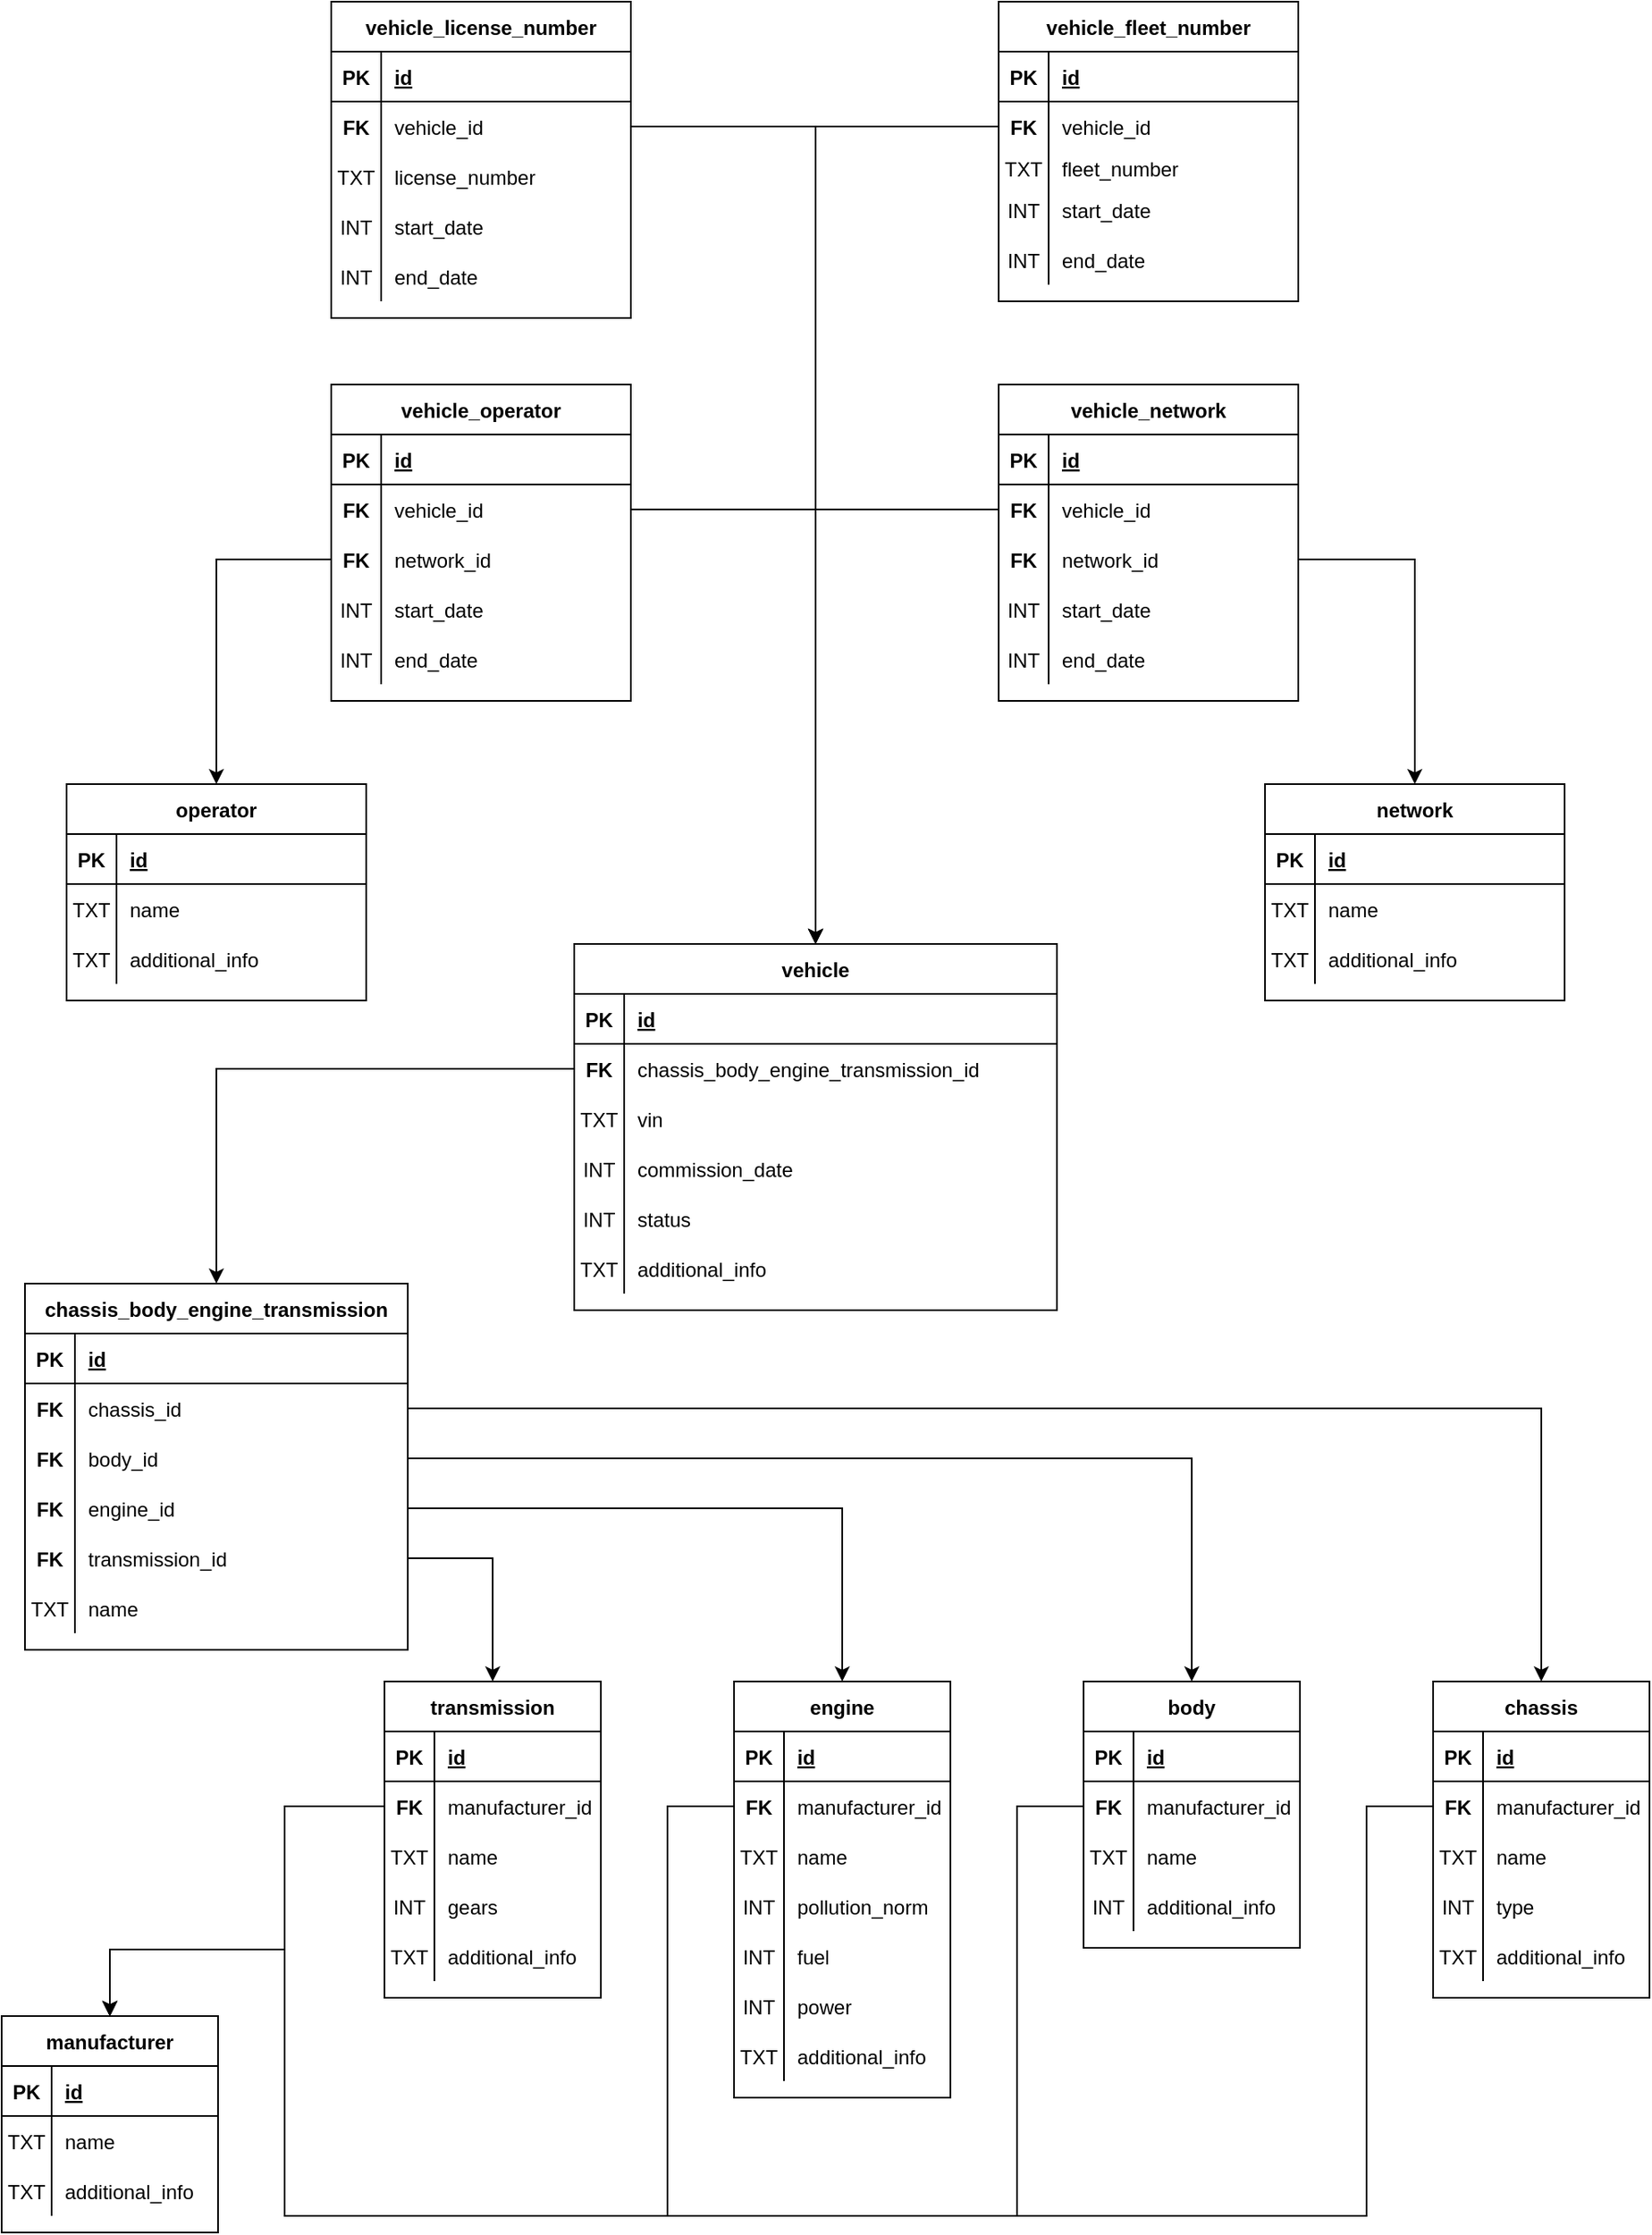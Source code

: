 <mxfile>
    <diagram id="BClezyqd8M-ZXPuCrBTI" name="Page-1">
        <mxGraphModel dx="1217" dy="837" grid="1" gridSize="10" guides="1" tooltips="1" connect="1" arrows="1" fold="1" page="1" pageScale="1" pageWidth="1169" pageHeight="1654" math="0" shadow="0">
            <root>
                <mxCell id="0"/>
                <mxCell id="1" parent="0"/>
                <mxCell id="qDtTGyuiird6SfdB0VKN-1" value="vehicle" style="shape=table;startSize=30;container=1;collapsible=1;childLayout=tableLayout;fixedRows=1;rowLines=0;fontStyle=1;align=center;resizeLast=1;" parent="1" vertex="1">
                    <mxGeometry x="434" y="716" width="290" height="220" as="geometry">
                        <mxRectangle x="330" y="330" width="80" height="30" as="alternateBounds"/>
                    </mxGeometry>
                </mxCell>
                <mxCell id="qDtTGyuiird6SfdB0VKN-2" value="" style="shape=tableRow;horizontal=0;startSize=0;swimlaneHead=0;swimlaneBody=0;fillColor=none;collapsible=0;dropTarget=0;points=[[0,0.5],[1,0.5]];portConstraint=eastwest;top=0;left=0;right=0;bottom=1;" parent="qDtTGyuiird6SfdB0VKN-1" vertex="1">
                    <mxGeometry y="30" width="290" height="30" as="geometry"/>
                </mxCell>
                <mxCell id="qDtTGyuiird6SfdB0VKN-3" value="PK" style="shape=partialRectangle;connectable=0;fillColor=none;top=0;left=0;bottom=0;right=0;fontStyle=1;overflow=hidden;" parent="qDtTGyuiird6SfdB0VKN-2" vertex="1">
                    <mxGeometry width="30" height="30" as="geometry">
                        <mxRectangle width="30" height="30" as="alternateBounds"/>
                    </mxGeometry>
                </mxCell>
                <mxCell id="qDtTGyuiird6SfdB0VKN-4" value="id" style="shape=partialRectangle;connectable=0;fillColor=none;top=0;left=0;bottom=0;right=0;align=left;spacingLeft=6;fontStyle=5;overflow=hidden;" parent="qDtTGyuiird6SfdB0VKN-2" vertex="1">
                    <mxGeometry x="30" width="260" height="30" as="geometry">
                        <mxRectangle width="260" height="30" as="alternateBounds"/>
                    </mxGeometry>
                </mxCell>
                <mxCell id="qDtTGyuiird6SfdB0VKN-5" value="" style="shape=tableRow;horizontal=0;startSize=0;swimlaneHead=0;swimlaneBody=0;fillColor=none;collapsible=0;dropTarget=0;points=[[0,0.5],[1,0.5]];portConstraint=eastwest;top=0;left=0;right=0;bottom=0;" parent="qDtTGyuiird6SfdB0VKN-1" vertex="1">
                    <mxGeometry y="60" width="290" height="30" as="geometry"/>
                </mxCell>
                <mxCell id="qDtTGyuiird6SfdB0VKN-6" value="FK" style="shape=partialRectangle;connectable=0;fillColor=none;top=0;left=0;bottom=0;right=0;editable=1;overflow=hidden;fontStyle=1" parent="qDtTGyuiird6SfdB0VKN-5" vertex="1">
                    <mxGeometry width="30" height="30" as="geometry">
                        <mxRectangle width="30" height="30" as="alternateBounds"/>
                    </mxGeometry>
                </mxCell>
                <mxCell id="qDtTGyuiird6SfdB0VKN-7" value="chassis_body_engine_transmission_id" style="shape=partialRectangle;connectable=0;fillColor=none;top=0;left=0;bottom=0;right=0;align=left;spacingLeft=6;overflow=hidden;" parent="qDtTGyuiird6SfdB0VKN-5" vertex="1">
                    <mxGeometry x="30" width="260" height="30" as="geometry">
                        <mxRectangle width="260" height="30" as="alternateBounds"/>
                    </mxGeometry>
                </mxCell>
                <mxCell id="qDtTGyuiird6SfdB0VKN-8" value="" style="shape=tableRow;horizontal=0;startSize=0;swimlaneHead=0;swimlaneBody=0;fillColor=none;collapsible=0;dropTarget=0;points=[[0,0.5],[1,0.5]];portConstraint=eastwest;top=0;left=0;right=0;bottom=0;" parent="qDtTGyuiird6SfdB0VKN-1" vertex="1">
                    <mxGeometry y="90" width="290" height="30" as="geometry"/>
                </mxCell>
                <mxCell id="qDtTGyuiird6SfdB0VKN-9" value="TXT" style="shape=partialRectangle;connectable=0;fillColor=none;top=0;left=0;bottom=0;right=0;editable=1;overflow=hidden;" parent="qDtTGyuiird6SfdB0VKN-8" vertex="1">
                    <mxGeometry width="30" height="30" as="geometry">
                        <mxRectangle width="30" height="30" as="alternateBounds"/>
                    </mxGeometry>
                </mxCell>
                <mxCell id="qDtTGyuiird6SfdB0VKN-10" value="vin" style="shape=partialRectangle;connectable=0;fillColor=none;top=0;left=0;bottom=0;right=0;align=left;spacingLeft=6;overflow=hidden;" parent="qDtTGyuiird6SfdB0VKN-8" vertex="1">
                    <mxGeometry x="30" width="260" height="30" as="geometry">
                        <mxRectangle width="260" height="30" as="alternateBounds"/>
                    </mxGeometry>
                </mxCell>
                <mxCell id="qDtTGyuiird6SfdB0VKN-11" value="" style="shape=tableRow;horizontal=0;startSize=0;swimlaneHead=0;swimlaneBody=0;fillColor=none;collapsible=0;dropTarget=0;points=[[0,0.5],[1,0.5]];portConstraint=eastwest;top=0;left=0;right=0;bottom=0;" parent="qDtTGyuiird6SfdB0VKN-1" vertex="1">
                    <mxGeometry y="120" width="290" height="30" as="geometry"/>
                </mxCell>
                <mxCell id="qDtTGyuiird6SfdB0VKN-12" value="INT" style="shape=partialRectangle;connectable=0;fillColor=none;top=0;left=0;bottom=0;right=0;editable=1;overflow=hidden;" parent="qDtTGyuiird6SfdB0VKN-11" vertex="1">
                    <mxGeometry width="30" height="30" as="geometry">
                        <mxRectangle width="30" height="30" as="alternateBounds"/>
                    </mxGeometry>
                </mxCell>
                <mxCell id="qDtTGyuiird6SfdB0VKN-13" value="commission_date" style="shape=partialRectangle;connectable=0;fillColor=none;top=0;left=0;bottom=0;right=0;align=left;spacingLeft=6;overflow=hidden;" parent="qDtTGyuiird6SfdB0VKN-11" vertex="1">
                    <mxGeometry x="30" width="260" height="30" as="geometry">
                        <mxRectangle width="260" height="30" as="alternateBounds"/>
                    </mxGeometry>
                </mxCell>
                <mxCell id="qDtTGyuiird6SfdB0VKN-59" value="" style="shape=tableRow;horizontal=0;startSize=0;swimlaneHead=0;swimlaneBody=0;fillColor=none;collapsible=0;dropTarget=0;points=[[0,0.5],[1,0.5]];portConstraint=eastwest;top=0;left=0;right=0;bottom=0;" parent="qDtTGyuiird6SfdB0VKN-1" vertex="1">
                    <mxGeometry y="150" width="290" height="30" as="geometry"/>
                </mxCell>
                <mxCell id="qDtTGyuiird6SfdB0VKN-60" value="INT" style="shape=partialRectangle;connectable=0;fillColor=none;top=0;left=0;bottom=0;right=0;editable=1;overflow=hidden;" parent="qDtTGyuiird6SfdB0VKN-59" vertex="1">
                    <mxGeometry width="30" height="30" as="geometry">
                        <mxRectangle width="30" height="30" as="alternateBounds"/>
                    </mxGeometry>
                </mxCell>
                <mxCell id="qDtTGyuiird6SfdB0VKN-61" value="status" style="shape=partialRectangle;connectable=0;fillColor=none;top=0;left=0;bottom=0;right=0;align=left;spacingLeft=6;overflow=hidden;" parent="qDtTGyuiird6SfdB0VKN-59" vertex="1">
                    <mxGeometry x="30" width="260" height="30" as="geometry">
                        <mxRectangle width="260" height="30" as="alternateBounds"/>
                    </mxGeometry>
                </mxCell>
                <mxCell id="qDtTGyuiird6SfdB0VKN-62" value="" style="shape=tableRow;horizontal=0;startSize=0;swimlaneHead=0;swimlaneBody=0;fillColor=none;collapsible=0;dropTarget=0;points=[[0,0.5],[1,0.5]];portConstraint=eastwest;top=0;left=0;right=0;bottom=0;" parent="qDtTGyuiird6SfdB0VKN-1" vertex="1">
                    <mxGeometry y="180" width="290" height="30" as="geometry"/>
                </mxCell>
                <mxCell id="qDtTGyuiird6SfdB0VKN-63" value="TXT" style="shape=partialRectangle;connectable=0;fillColor=none;top=0;left=0;bottom=0;right=0;editable=1;overflow=hidden;" parent="qDtTGyuiird6SfdB0VKN-62" vertex="1">
                    <mxGeometry width="30" height="30" as="geometry">
                        <mxRectangle width="30" height="30" as="alternateBounds"/>
                    </mxGeometry>
                </mxCell>
                <mxCell id="qDtTGyuiird6SfdB0VKN-64" value="additional_info" style="shape=partialRectangle;connectable=0;fillColor=none;top=0;left=0;bottom=0;right=0;align=left;spacingLeft=6;overflow=hidden;" parent="qDtTGyuiird6SfdB0VKN-62" vertex="1">
                    <mxGeometry x="30" width="260" height="30" as="geometry">
                        <mxRectangle width="260" height="30" as="alternateBounds"/>
                    </mxGeometry>
                </mxCell>
                <mxCell id="qDtTGyuiird6SfdB0VKN-138" style="edgeStyle=orthogonalEdgeStyle;rounded=0;orthogonalLoop=1;jettySize=auto;html=1;exitX=1;exitY=0.5;exitDx=0;exitDy=0;" parent="1" source="qDtTGyuiird6SfdB0VKN-89" target="qDtTGyuiird6SfdB0VKN-122" edge="1">
                    <mxGeometry relative="1" as="geometry"/>
                </mxCell>
                <mxCell id="qDtTGyuiird6SfdB0VKN-155" style="edgeStyle=orthogonalEdgeStyle;rounded=0;orthogonalLoop=1;jettySize=auto;html=1;exitX=1;exitY=0.5;exitDx=0;exitDy=0;" parent="1" source="qDtTGyuiird6SfdB0VKN-92" target="qDtTGyuiird6SfdB0VKN-139" edge="1">
                    <mxGeometry relative="1" as="geometry"/>
                </mxCell>
                <mxCell id="qDtTGyuiird6SfdB0VKN-172" style="edgeStyle=orthogonalEdgeStyle;rounded=0;orthogonalLoop=1;jettySize=auto;html=1;exitX=1;exitY=0.5;exitDx=0;exitDy=0;" parent="1" source="qDtTGyuiird6SfdB0VKN-95" target="qDtTGyuiird6SfdB0VKN-156" edge="1">
                    <mxGeometry relative="1" as="geometry"/>
                </mxCell>
                <mxCell id="qDtTGyuiird6SfdB0VKN-85" value="chassis_body_engine_transmission" style="shape=table;startSize=30;container=1;collapsible=1;childLayout=tableLayout;fixedRows=1;rowLines=0;fontStyle=1;align=center;resizeLast=1;" parent="1" vertex="1">
                    <mxGeometry x="104" y="920" width="230" height="220" as="geometry">
                        <mxRectangle x="330" y="330" width="80" height="30" as="alternateBounds"/>
                    </mxGeometry>
                </mxCell>
                <mxCell id="qDtTGyuiird6SfdB0VKN-86" value="" style="shape=tableRow;horizontal=0;startSize=0;swimlaneHead=0;swimlaneBody=0;fillColor=none;collapsible=0;dropTarget=0;points=[[0,0.5],[1,0.5]];portConstraint=eastwest;top=0;left=0;right=0;bottom=1;" parent="qDtTGyuiird6SfdB0VKN-85" vertex="1">
                    <mxGeometry y="30" width="230" height="30" as="geometry"/>
                </mxCell>
                <mxCell id="qDtTGyuiird6SfdB0VKN-87" value="PK" style="shape=partialRectangle;connectable=0;fillColor=none;top=0;left=0;bottom=0;right=0;fontStyle=1;overflow=hidden;" parent="qDtTGyuiird6SfdB0VKN-86" vertex="1">
                    <mxGeometry width="30" height="30" as="geometry">
                        <mxRectangle width="30" height="30" as="alternateBounds"/>
                    </mxGeometry>
                </mxCell>
                <mxCell id="qDtTGyuiird6SfdB0VKN-88" value="id" style="shape=partialRectangle;connectable=0;fillColor=none;top=0;left=0;bottom=0;right=0;align=left;spacingLeft=6;fontStyle=5;overflow=hidden;" parent="qDtTGyuiird6SfdB0VKN-86" vertex="1">
                    <mxGeometry x="30" width="200" height="30" as="geometry">
                        <mxRectangle width="200" height="30" as="alternateBounds"/>
                    </mxGeometry>
                </mxCell>
                <mxCell id="qDtTGyuiird6SfdB0VKN-89" value="" style="shape=tableRow;horizontal=0;startSize=0;swimlaneHead=0;swimlaneBody=0;fillColor=none;collapsible=0;dropTarget=0;points=[[0,0.5],[1,0.5]];portConstraint=eastwest;top=0;left=0;right=0;bottom=0;" parent="qDtTGyuiird6SfdB0VKN-85" vertex="1">
                    <mxGeometry y="60" width="230" height="30" as="geometry"/>
                </mxCell>
                <mxCell id="qDtTGyuiird6SfdB0VKN-90" value="FK" style="shape=partialRectangle;connectable=0;fillColor=none;top=0;left=0;bottom=0;right=0;editable=1;overflow=hidden;fontStyle=1" parent="qDtTGyuiird6SfdB0VKN-89" vertex="1">
                    <mxGeometry width="30" height="30" as="geometry">
                        <mxRectangle width="30" height="30" as="alternateBounds"/>
                    </mxGeometry>
                </mxCell>
                <mxCell id="qDtTGyuiird6SfdB0VKN-91" value="chassis_id" style="shape=partialRectangle;connectable=0;fillColor=none;top=0;left=0;bottom=0;right=0;align=left;spacingLeft=6;overflow=hidden;" parent="qDtTGyuiird6SfdB0VKN-89" vertex="1">
                    <mxGeometry x="30" width="200" height="30" as="geometry">
                        <mxRectangle width="200" height="30" as="alternateBounds"/>
                    </mxGeometry>
                </mxCell>
                <mxCell id="qDtTGyuiird6SfdB0VKN-92" value="" style="shape=tableRow;horizontal=0;startSize=0;swimlaneHead=0;swimlaneBody=0;fillColor=none;collapsible=0;dropTarget=0;points=[[0,0.5],[1,0.5]];portConstraint=eastwest;top=0;left=0;right=0;bottom=0;" parent="qDtTGyuiird6SfdB0VKN-85" vertex="1">
                    <mxGeometry y="90" width="230" height="30" as="geometry"/>
                </mxCell>
                <mxCell id="qDtTGyuiird6SfdB0VKN-93" value="FK" style="shape=partialRectangle;connectable=0;fillColor=none;top=0;left=0;bottom=0;right=0;editable=1;overflow=hidden;fontStyle=1" parent="qDtTGyuiird6SfdB0VKN-92" vertex="1">
                    <mxGeometry width="30" height="30" as="geometry">
                        <mxRectangle width="30" height="30" as="alternateBounds"/>
                    </mxGeometry>
                </mxCell>
                <mxCell id="qDtTGyuiird6SfdB0VKN-94" value="body_id" style="shape=partialRectangle;connectable=0;fillColor=none;top=0;left=0;bottom=0;right=0;align=left;spacingLeft=6;overflow=hidden;" parent="qDtTGyuiird6SfdB0VKN-92" vertex="1">
                    <mxGeometry x="30" width="200" height="30" as="geometry">
                        <mxRectangle width="200" height="30" as="alternateBounds"/>
                    </mxGeometry>
                </mxCell>
                <mxCell id="qDtTGyuiird6SfdB0VKN-95" value="" style="shape=tableRow;horizontal=0;startSize=0;swimlaneHead=0;swimlaneBody=0;fillColor=none;collapsible=0;dropTarget=0;points=[[0,0.5],[1,0.5]];portConstraint=eastwest;top=0;left=0;right=0;bottom=0;" parent="qDtTGyuiird6SfdB0VKN-85" vertex="1">
                    <mxGeometry y="120" width="230" height="30" as="geometry"/>
                </mxCell>
                <mxCell id="qDtTGyuiird6SfdB0VKN-96" value="FK" style="shape=partialRectangle;connectable=0;fillColor=none;top=0;left=0;bottom=0;right=0;editable=1;overflow=hidden;fontStyle=1" parent="qDtTGyuiird6SfdB0VKN-95" vertex="1">
                    <mxGeometry width="30" height="30" as="geometry">
                        <mxRectangle width="30" height="30" as="alternateBounds"/>
                    </mxGeometry>
                </mxCell>
                <mxCell id="qDtTGyuiird6SfdB0VKN-97" value="engine_id" style="shape=partialRectangle;connectable=0;fillColor=none;top=0;left=0;bottom=0;right=0;align=left;spacingLeft=6;overflow=hidden;" parent="qDtTGyuiird6SfdB0VKN-95" vertex="1">
                    <mxGeometry x="30" width="200" height="30" as="geometry">
                        <mxRectangle width="200" height="30" as="alternateBounds"/>
                    </mxGeometry>
                </mxCell>
                <mxCell id="qDtTGyuiird6SfdB0VKN-98" value="" style="shape=tableRow;horizontal=0;startSize=0;swimlaneHead=0;swimlaneBody=0;fillColor=none;collapsible=0;dropTarget=0;points=[[0,0.5],[1,0.5]];portConstraint=eastwest;top=0;left=0;right=0;bottom=0;" parent="qDtTGyuiird6SfdB0VKN-85" vertex="1">
                    <mxGeometry y="150" width="230" height="30" as="geometry"/>
                </mxCell>
                <mxCell id="qDtTGyuiird6SfdB0VKN-99" value="FK" style="shape=partialRectangle;connectable=0;fillColor=none;top=0;left=0;bottom=0;right=0;editable=1;overflow=hidden;fontStyle=1" parent="qDtTGyuiird6SfdB0VKN-98" vertex="1">
                    <mxGeometry width="30" height="30" as="geometry">
                        <mxRectangle width="30" height="30" as="alternateBounds"/>
                    </mxGeometry>
                </mxCell>
                <mxCell id="qDtTGyuiird6SfdB0VKN-100" value="transmission_id" style="shape=partialRectangle;connectable=0;fillColor=none;top=0;left=0;bottom=0;right=0;align=left;spacingLeft=6;overflow=hidden;" parent="qDtTGyuiird6SfdB0VKN-98" vertex="1">
                    <mxGeometry x="30" width="200" height="30" as="geometry">
                        <mxRectangle width="200" height="30" as="alternateBounds"/>
                    </mxGeometry>
                </mxCell>
                <mxCell id="10" value="" style="shape=tableRow;horizontal=0;startSize=0;swimlaneHead=0;swimlaneBody=0;fillColor=none;collapsible=0;dropTarget=0;points=[[0,0.5],[1,0.5]];portConstraint=eastwest;top=0;left=0;right=0;bottom=0;" vertex="1" parent="qDtTGyuiird6SfdB0VKN-85">
                    <mxGeometry y="180" width="230" height="30" as="geometry"/>
                </mxCell>
                <mxCell id="11" value="TXT" style="shape=partialRectangle;connectable=0;fillColor=none;top=0;left=0;bottom=0;right=0;editable=1;overflow=hidden;fontStyle=0" vertex="1" parent="10">
                    <mxGeometry width="30" height="30" as="geometry">
                        <mxRectangle width="30" height="30" as="alternateBounds"/>
                    </mxGeometry>
                </mxCell>
                <mxCell id="12" value="name" style="shape=partialRectangle;connectable=0;fillColor=none;top=0;left=0;bottom=0;right=0;align=left;spacingLeft=6;overflow=hidden;" vertex="1" parent="10">
                    <mxGeometry x="30" width="200" height="30" as="geometry">
                        <mxRectangle width="200" height="30" as="alternateBounds"/>
                    </mxGeometry>
                </mxCell>
                <mxCell id="qDtTGyuiird6SfdB0VKN-104" style="edgeStyle=orthogonalEdgeStyle;rounded=0;orthogonalLoop=1;jettySize=auto;html=1;" parent="1" source="qDtTGyuiird6SfdB0VKN-5" target="qDtTGyuiird6SfdB0VKN-85" edge="1">
                    <mxGeometry relative="1" as="geometry"/>
                </mxCell>
                <mxCell id="qDtTGyuiird6SfdB0VKN-122" value="chassis" style="shape=table;startSize=30;container=1;collapsible=1;childLayout=tableLayout;fixedRows=1;rowLines=0;fontStyle=1;align=center;resizeLast=1;" parent="1" vertex="1">
                    <mxGeometry x="950" y="1159" width="130" height="190" as="geometry">
                        <mxRectangle x="330" y="330" width="80" height="30" as="alternateBounds"/>
                    </mxGeometry>
                </mxCell>
                <mxCell id="qDtTGyuiird6SfdB0VKN-123" value="" style="shape=tableRow;horizontal=0;startSize=0;swimlaneHead=0;swimlaneBody=0;fillColor=none;collapsible=0;dropTarget=0;points=[[0,0.5],[1,0.5]];portConstraint=eastwest;top=0;left=0;right=0;bottom=1;" parent="qDtTGyuiird6SfdB0VKN-122" vertex="1">
                    <mxGeometry y="30" width="130" height="30" as="geometry"/>
                </mxCell>
                <mxCell id="qDtTGyuiird6SfdB0VKN-124" value="PK" style="shape=partialRectangle;connectable=0;fillColor=none;top=0;left=0;bottom=0;right=0;fontStyle=1;overflow=hidden;" parent="qDtTGyuiird6SfdB0VKN-123" vertex="1">
                    <mxGeometry width="30" height="30" as="geometry">
                        <mxRectangle width="30" height="30" as="alternateBounds"/>
                    </mxGeometry>
                </mxCell>
                <mxCell id="qDtTGyuiird6SfdB0VKN-125" value="id" style="shape=partialRectangle;connectable=0;fillColor=none;top=0;left=0;bottom=0;right=0;align=left;spacingLeft=6;fontStyle=5;overflow=hidden;" parent="qDtTGyuiird6SfdB0VKN-123" vertex="1">
                    <mxGeometry x="30" width="100" height="30" as="geometry">
                        <mxRectangle width="100" height="30" as="alternateBounds"/>
                    </mxGeometry>
                </mxCell>
                <mxCell id="qDtTGyuiird6SfdB0VKN-126" value="" style="shape=tableRow;horizontal=0;startSize=0;swimlaneHead=0;swimlaneBody=0;fillColor=none;collapsible=0;dropTarget=0;points=[[0,0.5],[1,0.5]];portConstraint=eastwest;top=0;left=0;right=0;bottom=0;" parent="qDtTGyuiird6SfdB0VKN-122" vertex="1">
                    <mxGeometry y="60" width="130" height="30" as="geometry"/>
                </mxCell>
                <mxCell id="qDtTGyuiird6SfdB0VKN-127" value="FK" style="shape=partialRectangle;connectable=0;fillColor=none;top=0;left=0;bottom=0;right=0;editable=1;overflow=hidden;fontStyle=1" parent="qDtTGyuiird6SfdB0VKN-126" vertex="1">
                    <mxGeometry width="30" height="30" as="geometry">
                        <mxRectangle width="30" height="30" as="alternateBounds"/>
                    </mxGeometry>
                </mxCell>
                <mxCell id="qDtTGyuiird6SfdB0VKN-128" value="manufacturer_id" style="shape=partialRectangle;connectable=0;fillColor=none;top=0;left=0;bottom=0;right=0;align=left;spacingLeft=6;overflow=hidden;" parent="qDtTGyuiird6SfdB0VKN-126" vertex="1">
                    <mxGeometry x="30" width="100" height="30" as="geometry">
                        <mxRectangle width="100" height="30" as="alternateBounds"/>
                    </mxGeometry>
                </mxCell>
                <mxCell id="qDtTGyuiird6SfdB0VKN-132" value="" style="shape=tableRow;horizontal=0;startSize=0;swimlaneHead=0;swimlaneBody=0;fillColor=none;collapsible=0;dropTarget=0;points=[[0,0.5],[1,0.5]];portConstraint=eastwest;top=0;left=0;right=0;bottom=0;" parent="qDtTGyuiird6SfdB0VKN-122" vertex="1">
                    <mxGeometry y="90" width="130" height="30" as="geometry"/>
                </mxCell>
                <mxCell id="qDtTGyuiird6SfdB0VKN-133" value="TXT" style="shape=partialRectangle;connectable=0;fillColor=none;top=0;left=0;bottom=0;right=0;editable=1;overflow=hidden;" parent="qDtTGyuiird6SfdB0VKN-132" vertex="1">
                    <mxGeometry width="30" height="30" as="geometry">
                        <mxRectangle width="30" height="30" as="alternateBounds"/>
                    </mxGeometry>
                </mxCell>
                <mxCell id="qDtTGyuiird6SfdB0VKN-134" value="name" style="shape=partialRectangle;connectable=0;fillColor=none;top=0;left=0;bottom=0;right=0;align=left;spacingLeft=6;overflow=hidden;" parent="qDtTGyuiird6SfdB0VKN-132" vertex="1">
                    <mxGeometry x="30" width="100" height="30" as="geometry">
                        <mxRectangle width="100" height="30" as="alternateBounds"/>
                    </mxGeometry>
                </mxCell>
                <mxCell id="qDtTGyuiird6SfdB0VKN-129" value="" style="shape=tableRow;horizontal=0;startSize=0;swimlaneHead=0;swimlaneBody=0;fillColor=none;collapsible=0;dropTarget=0;points=[[0,0.5],[1,0.5]];portConstraint=eastwest;top=0;left=0;right=0;bottom=0;" parent="qDtTGyuiird6SfdB0VKN-122" vertex="1">
                    <mxGeometry y="120" width="130" height="30" as="geometry"/>
                </mxCell>
                <mxCell id="qDtTGyuiird6SfdB0VKN-130" value="INT" style="shape=partialRectangle;connectable=0;fillColor=none;top=0;left=0;bottom=0;right=0;editable=1;overflow=hidden;" parent="qDtTGyuiird6SfdB0VKN-129" vertex="1">
                    <mxGeometry width="30" height="30" as="geometry">
                        <mxRectangle width="30" height="30" as="alternateBounds"/>
                    </mxGeometry>
                </mxCell>
                <mxCell id="qDtTGyuiird6SfdB0VKN-131" value="type" style="shape=partialRectangle;connectable=0;fillColor=none;top=0;left=0;bottom=0;right=0;align=left;spacingLeft=6;overflow=hidden;" parent="qDtTGyuiird6SfdB0VKN-129" vertex="1">
                    <mxGeometry x="30" width="100" height="30" as="geometry">
                        <mxRectangle width="100" height="30" as="alternateBounds"/>
                    </mxGeometry>
                </mxCell>
                <mxCell id="qDtTGyuiird6SfdB0VKN-135" value="" style="shape=tableRow;horizontal=0;startSize=0;swimlaneHead=0;swimlaneBody=0;fillColor=none;collapsible=0;dropTarget=0;points=[[0,0.5],[1,0.5]];portConstraint=eastwest;top=0;left=0;right=0;bottom=0;" parent="qDtTGyuiird6SfdB0VKN-122" vertex="1">
                    <mxGeometry y="150" width="130" height="30" as="geometry"/>
                </mxCell>
                <mxCell id="qDtTGyuiird6SfdB0VKN-136" value="TXT" style="shape=partialRectangle;connectable=0;fillColor=none;top=0;left=0;bottom=0;right=0;editable=1;overflow=hidden;" parent="qDtTGyuiird6SfdB0VKN-135" vertex="1">
                    <mxGeometry width="30" height="30" as="geometry">
                        <mxRectangle width="30" height="30" as="alternateBounds"/>
                    </mxGeometry>
                </mxCell>
                <mxCell id="qDtTGyuiird6SfdB0VKN-137" value="additional_info" style="shape=partialRectangle;connectable=0;fillColor=none;top=0;left=0;bottom=0;right=0;align=left;spacingLeft=6;overflow=hidden;" parent="qDtTGyuiird6SfdB0VKN-135" vertex="1">
                    <mxGeometry x="30" width="100" height="30" as="geometry">
                        <mxRectangle width="100" height="30" as="alternateBounds"/>
                    </mxGeometry>
                </mxCell>
                <mxCell id="qDtTGyuiird6SfdB0VKN-139" value="body" style="shape=table;startSize=30;container=1;collapsible=1;childLayout=tableLayout;fixedRows=1;rowLines=0;fontStyle=1;align=center;resizeLast=1;" parent="1" vertex="1">
                    <mxGeometry x="740" y="1159" width="130" height="160" as="geometry">
                        <mxRectangle x="330" y="330" width="80" height="30" as="alternateBounds"/>
                    </mxGeometry>
                </mxCell>
                <mxCell id="qDtTGyuiird6SfdB0VKN-140" value="" style="shape=tableRow;horizontal=0;startSize=0;swimlaneHead=0;swimlaneBody=0;fillColor=none;collapsible=0;dropTarget=0;points=[[0,0.5],[1,0.5]];portConstraint=eastwest;top=0;left=0;right=0;bottom=1;" parent="qDtTGyuiird6SfdB0VKN-139" vertex="1">
                    <mxGeometry y="30" width="130" height="30" as="geometry"/>
                </mxCell>
                <mxCell id="qDtTGyuiird6SfdB0VKN-141" value="PK" style="shape=partialRectangle;connectable=0;fillColor=none;top=0;left=0;bottom=0;right=0;fontStyle=1;overflow=hidden;" parent="qDtTGyuiird6SfdB0VKN-140" vertex="1">
                    <mxGeometry width="30" height="30" as="geometry">
                        <mxRectangle width="30" height="30" as="alternateBounds"/>
                    </mxGeometry>
                </mxCell>
                <mxCell id="qDtTGyuiird6SfdB0VKN-142" value="id" style="shape=partialRectangle;connectable=0;fillColor=none;top=0;left=0;bottom=0;right=0;align=left;spacingLeft=6;fontStyle=5;overflow=hidden;" parent="qDtTGyuiird6SfdB0VKN-140" vertex="1">
                    <mxGeometry x="30" width="100" height="30" as="geometry">
                        <mxRectangle width="100" height="30" as="alternateBounds"/>
                    </mxGeometry>
                </mxCell>
                <mxCell id="qDtTGyuiird6SfdB0VKN-143" value="" style="shape=tableRow;horizontal=0;startSize=0;swimlaneHead=0;swimlaneBody=0;fillColor=none;collapsible=0;dropTarget=0;points=[[0,0.5],[1,0.5]];portConstraint=eastwest;top=0;left=0;right=0;bottom=0;" parent="qDtTGyuiird6SfdB0VKN-139" vertex="1">
                    <mxGeometry y="60" width="130" height="30" as="geometry"/>
                </mxCell>
                <mxCell id="qDtTGyuiird6SfdB0VKN-144" value="FK" style="shape=partialRectangle;connectable=0;fillColor=none;top=0;left=0;bottom=0;right=0;editable=1;overflow=hidden;fontStyle=1" parent="qDtTGyuiird6SfdB0VKN-143" vertex="1">
                    <mxGeometry width="30" height="30" as="geometry">
                        <mxRectangle width="30" height="30" as="alternateBounds"/>
                    </mxGeometry>
                </mxCell>
                <mxCell id="qDtTGyuiird6SfdB0VKN-145" value="manufacturer_id" style="shape=partialRectangle;connectable=0;fillColor=none;top=0;left=0;bottom=0;right=0;align=left;spacingLeft=6;overflow=hidden;" parent="qDtTGyuiird6SfdB0VKN-143" vertex="1">
                    <mxGeometry x="30" width="100" height="30" as="geometry">
                        <mxRectangle width="100" height="30" as="alternateBounds"/>
                    </mxGeometry>
                </mxCell>
                <mxCell id="qDtTGyuiird6SfdB0VKN-149" value="" style="shape=tableRow;horizontal=0;startSize=0;swimlaneHead=0;swimlaneBody=0;fillColor=none;collapsible=0;dropTarget=0;points=[[0,0.5],[1,0.5]];portConstraint=eastwest;top=0;left=0;right=0;bottom=0;" parent="qDtTGyuiird6SfdB0VKN-139" vertex="1">
                    <mxGeometry y="90" width="130" height="30" as="geometry"/>
                </mxCell>
                <mxCell id="qDtTGyuiird6SfdB0VKN-150" value="TXT" style="shape=partialRectangle;connectable=0;fillColor=none;top=0;left=0;bottom=0;right=0;editable=1;overflow=hidden;" parent="qDtTGyuiird6SfdB0VKN-149" vertex="1">
                    <mxGeometry width="30" height="30" as="geometry">
                        <mxRectangle width="30" height="30" as="alternateBounds"/>
                    </mxGeometry>
                </mxCell>
                <mxCell id="qDtTGyuiird6SfdB0VKN-151" value="name" style="shape=partialRectangle;connectable=0;fillColor=none;top=0;left=0;bottom=0;right=0;align=left;spacingLeft=6;overflow=hidden;" parent="qDtTGyuiird6SfdB0VKN-149" vertex="1">
                    <mxGeometry x="30" width="100" height="30" as="geometry">
                        <mxRectangle width="100" height="30" as="alternateBounds"/>
                    </mxGeometry>
                </mxCell>
                <mxCell id="qDtTGyuiird6SfdB0VKN-152" value="" style="shape=tableRow;horizontal=0;startSize=0;swimlaneHead=0;swimlaneBody=0;fillColor=none;collapsible=0;dropTarget=0;points=[[0,0.5],[1,0.5]];portConstraint=eastwest;top=0;left=0;right=0;bottom=0;" parent="qDtTGyuiird6SfdB0VKN-139" vertex="1">
                    <mxGeometry y="120" width="130" height="30" as="geometry"/>
                </mxCell>
                <mxCell id="qDtTGyuiird6SfdB0VKN-153" value="INT" style="shape=partialRectangle;connectable=0;fillColor=none;top=0;left=0;bottom=0;right=0;editable=1;overflow=hidden;" parent="qDtTGyuiird6SfdB0VKN-152" vertex="1">
                    <mxGeometry width="30" height="30" as="geometry">
                        <mxRectangle width="30" height="30" as="alternateBounds"/>
                    </mxGeometry>
                </mxCell>
                <mxCell id="qDtTGyuiird6SfdB0VKN-154" value="additional_info" style="shape=partialRectangle;connectable=0;fillColor=none;top=0;left=0;bottom=0;right=0;align=left;spacingLeft=6;overflow=hidden;" parent="qDtTGyuiird6SfdB0VKN-152" vertex="1">
                    <mxGeometry x="30" width="100" height="30" as="geometry">
                        <mxRectangle width="100" height="30" as="alternateBounds"/>
                    </mxGeometry>
                </mxCell>
                <mxCell id="qDtTGyuiird6SfdB0VKN-156" value="engine" style="shape=table;startSize=30;container=1;collapsible=1;childLayout=tableLayout;fixedRows=1;rowLines=0;fontStyle=1;align=center;resizeLast=1;" parent="1" vertex="1">
                    <mxGeometry x="530" y="1159" width="130" height="250" as="geometry">
                        <mxRectangle x="330" y="330" width="80" height="30" as="alternateBounds"/>
                    </mxGeometry>
                </mxCell>
                <mxCell id="qDtTGyuiird6SfdB0VKN-157" value="" style="shape=tableRow;horizontal=0;startSize=0;swimlaneHead=0;swimlaneBody=0;fillColor=none;collapsible=0;dropTarget=0;points=[[0,0.5],[1,0.5]];portConstraint=eastwest;top=0;left=0;right=0;bottom=1;" parent="qDtTGyuiird6SfdB0VKN-156" vertex="1">
                    <mxGeometry y="30" width="130" height="30" as="geometry"/>
                </mxCell>
                <mxCell id="qDtTGyuiird6SfdB0VKN-158" value="PK" style="shape=partialRectangle;connectable=0;fillColor=none;top=0;left=0;bottom=0;right=0;fontStyle=1;overflow=hidden;" parent="qDtTGyuiird6SfdB0VKN-157" vertex="1">
                    <mxGeometry width="30" height="30" as="geometry">
                        <mxRectangle width="30" height="30" as="alternateBounds"/>
                    </mxGeometry>
                </mxCell>
                <mxCell id="qDtTGyuiird6SfdB0VKN-159" value="id" style="shape=partialRectangle;connectable=0;fillColor=none;top=0;left=0;bottom=0;right=0;align=left;spacingLeft=6;fontStyle=5;overflow=hidden;" parent="qDtTGyuiird6SfdB0VKN-157" vertex="1">
                    <mxGeometry x="30" width="100" height="30" as="geometry">
                        <mxRectangle width="100" height="30" as="alternateBounds"/>
                    </mxGeometry>
                </mxCell>
                <mxCell id="qDtTGyuiird6SfdB0VKN-160" value="" style="shape=tableRow;horizontal=0;startSize=0;swimlaneHead=0;swimlaneBody=0;fillColor=none;collapsible=0;dropTarget=0;points=[[0,0.5],[1,0.5]];portConstraint=eastwest;top=0;left=0;right=0;bottom=0;" parent="qDtTGyuiird6SfdB0VKN-156" vertex="1">
                    <mxGeometry y="60" width="130" height="30" as="geometry"/>
                </mxCell>
                <mxCell id="qDtTGyuiird6SfdB0VKN-161" value="FK" style="shape=partialRectangle;connectable=0;fillColor=none;top=0;left=0;bottom=0;right=0;editable=1;overflow=hidden;fontStyle=1" parent="qDtTGyuiird6SfdB0VKN-160" vertex="1">
                    <mxGeometry width="30" height="30" as="geometry">
                        <mxRectangle width="30" height="30" as="alternateBounds"/>
                    </mxGeometry>
                </mxCell>
                <mxCell id="qDtTGyuiird6SfdB0VKN-162" value="manufacturer_id" style="shape=partialRectangle;connectable=0;fillColor=none;top=0;left=0;bottom=0;right=0;align=left;spacingLeft=6;overflow=hidden;" parent="qDtTGyuiird6SfdB0VKN-160" vertex="1">
                    <mxGeometry x="30" width="100" height="30" as="geometry">
                        <mxRectangle width="100" height="30" as="alternateBounds"/>
                    </mxGeometry>
                </mxCell>
                <mxCell id="qDtTGyuiird6SfdB0VKN-163" value="" style="shape=tableRow;horizontal=0;startSize=0;swimlaneHead=0;swimlaneBody=0;fillColor=none;collapsible=0;dropTarget=0;points=[[0,0.5],[1,0.5]];portConstraint=eastwest;top=0;left=0;right=0;bottom=0;" parent="qDtTGyuiird6SfdB0VKN-156" vertex="1">
                    <mxGeometry y="90" width="130" height="30" as="geometry"/>
                </mxCell>
                <mxCell id="qDtTGyuiird6SfdB0VKN-164" value="TXT" style="shape=partialRectangle;connectable=0;fillColor=none;top=0;left=0;bottom=0;right=0;editable=1;overflow=hidden;" parent="qDtTGyuiird6SfdB0VKN-163" vertex="1">
                    <mxGeometry width="30" height="30" as="geometry">
                        <mxRectangle width="30" height="30" as="alternateBounds"/>
                    </mxGeometry>
                </mxCell>
                <mxCell id="qDtTGyuiird6SfdB0VKN-165" value="name" style="shape=partialRectangle;connectable=0;fillColor=none;top=0;left=0;bottom=0;right=0;align=left;spacingLeft=6;overflow=hidden;" parent="qDtTGyuiird6SfdB0VKN-163" vertex="1">
                    <mxGeometry x="30" width="100" height="30" as="geometry">
                        <mxRectangle width="100" height="30" as="alternateBounds"/>
                    </mxGeometry>
                </mxCell>
                <mxCell id="qDtTGyuiird6SfdB0VKN-166" value="" style="shape=tableRow;horizontal=0;startSize=0;swimlaneHead=0;swimlaneBody=0;fillColor=none;collapsible=0;dropTarget=0;points=[[0,0.5],[1,0.5]];portConstraint=eastwest;top=0;left=0;right=0;bottom=0;" parent="qDtTGyuiird6SfdB0VKN-156" vertex="1">
                    <mxGeometry y="120" width="130" height="30" as="geometry"/>
                </mxCell>
                <mxCell id="qDtTGyuiird6SfdB0VKN-167" value="INT" style="shape=partialRectangle;connectable=0;fillColor=none;top=0;left=0;bottom=0;right=0;editable=1;overflow=hidden;" parent="qDtTGyuiird6SfdB0VKN-166" vertex="1">
                    <mxGeometry width="30" height="30" as="geometry">
                        <mxRectangle width="30" height="30" as="alternateBounds"/>
                    </mxGeometry>
                </mxCell>
                <mxCell id="qDtTGyuiird6SfdB0VKN-168" value="pollution_norm" style="shape=partialRectangle;connectable=0;fillColor=none;top=0;left=0;bottom=0;right=0;align=left;spacingLeft=6;overflow=hidden;" parent="qDtTGyuiird6SfdB0VKN-166" vertex="1">
                    <mxGeometry x="30" width="100" height="30" as="geometry">
                        <mxRectangle width="100" height="30" as="alternateBounds"/>
                    </mxGeometry>
                </mxCell>
                <mxCell id="qDtTGyuiird6SfdB0VKN-260" value="" style="shape=tableRow;horizontal=0;startSize=0;swimlaneHead=0;swimlaneBody=0;fillColor=none;collapsible=0;dropTarget=0;points=[[0,0.5],[1,0.5]];portConstraint=eastwest;top=0;left=0;right=0;bottom=0;" parent="qDtTGyuiird6SfdB0VKN-156" vertex="1">
                    <mxGeometry y="150" width="130" height="30" as="geometry"/>
                </mxCell>
                <mxCell id="qDtTGyuiird6SfdB0VKN-261" value="INT" style="shape=partialRectangle;connectable=0;fillColor=none;top=0;left=0;bottom=0;right=0;editable=1;overflow=hidden;" parent="qDtTGyuiird6SfdB0VKN-260" vertex="1">
                    <mxGeometry width="30" height="30" as="geometry">
                        <mxRectangle width="30" height="30" as="alternateBounds"/>
                    </mxGeometry>
                </mxCell>
                <mxCell id="qDtTGyuiird6SfdB0VKN-262" value="fuel" style="shape=partialRectangle;connectable=0;fillColor=none;top=0;left=0;bottom=0;right=0;align=left;spacingLeft=6;overflow=hidden;" parent="qDtTGyuiird6SfdB0VKN-260" vertex="1">
                    <mxGeometry x="30" width="100" height="30" as="geometry">
                        <mxRectangle width="100" height="30" as="alternateBounds"/>
                    </mxGeometry>
                </mxCell>
                <mxCell id="qDtTGyuiird6SfdB0VKN-263" value="" style="shape=tableRow;horizontal=0;startSize=0;swimlaneHead=0;swimlaneBody=0;fillColor=none;collapsible=0;dropTarget=0;points=[[0,0.5],[1,0.5]];portConstraint=eastwest;top=0;left=0;right=0;bottom=0;" parent="qDtTGyuiird6SfdB0VKN-156" vertex="1">
                    <mxGeometry y="180" width="130" height="30" as="geometry"/>
                </mxCell>
                <mxCell id="qDtTGyuiird6SfdB0VKN-264" value="INT" style="shape=partialRectangle;connectable=0;fillColor=none;top=0;left=0;bottom=0;right=0;editable=1;overflow=hidden;" parent="qDtTGyuiird6SfdB0VKN-263" vertex="1">
                    <mxGeometry width="30" height="30" as="geometry">
                        <mxRectangle width="30" height="30" as="alternateBounds"/>
                    </mxGeometry>
                </mxCell>
                <mxCell id="qDtTGyuiird6SfdB0VKN-265" value="power" style="shape=partialRectangle;connectable=0;fillColor=none;top=0;left=0;bottom=0;right=0;align=left;spacingLeft=6;overflow=hidden;" parent="qDtTGyuiird6SfdB0VKN-263" vertex="1">
                    <mxGeometry x="30" width="100" height="30" as="geometry">
                        <mxRectangle width="100" height="30" as="alternateBounds"/>
                    </mxGeometry>
                </mxCell>
                <mxCell id="qDtTGyuiird6SfdB0VKN-169" value="" style="shape=tableRow;horizontal=0;startSize=0;swimlaneHead=0;swimlaneBody=0;fillColor=none;collapsible=0;dropTarget=0;points=[[0,0.5],[1,0.5]];portConstraint=eastwest;top=0;left=0;right=0;bottom=0;" parent="qDtTGyuiird6SfdB0VKN-156" vertex="1">
                    <mxGeometry y="210" width="130" height="30" as="geometry"/>
                </mxCell>
                <mxCell id="qDtTGyuiird6SfdB0VKN-170" value="TXT" style="shape=partialRectangle;connectable=0;fillColor=none;top=0;left=0;bottom=0;right=0;editable=1;overflow=hidden;" parent="qDtTGyuiird6SfdB0VKN-169" vertex="1">
                    <mxGeometry width="30" height="30" as="geometry">
                        <mxRectangle width="30" height="30" as="alternateBounds"/>
                    </mxGeometry>
                </mxCell>
                <mxCell id="qDtTGyuiird6SfdB0VKN-171" value="additional_info" style="shape=partialRectangle;connectable=0;fillColor=none;top=0;left=0;bottom=0;right=0;align=left;spacingLeft=6;overflow=hidden;" parent="qDtTGyuiird6SfdB0VKN-169" vertex="1">
                    <mxGeometry x="30" width="100" height="30" as="geometry">
                        <mxRectangle width="100" height="30" as="alternateBounds"/>
                    </mxGeometry>
                </mxCell>
                <mxCell id="qDtTGyuiird6SfdB0VKN-190" value="transmission" style="shape=table;startSize=30;container=1;collapsible=1;childLayout=tableLayout;fixedRows=1;rowLines=0;fontStyle=1;align=center;resizeLast=1;" parent="1" vertex="1">
                    <mxGeometry x="320" y="1159" width="130" height="190" as="geometry">
                        <mxRectangle x="330" y="330" width="80" height="30" as="alternateBounds"/>
                    </mxGeometry>
                </mxCell>
                <mxCell id="qDtTGyuiird6SfdB0VKN-191" value="" style="shape=tableRow;horizontal=0;startSize=0;swimlaneHead=0;swimlaneBody=0;fillColor=none;collapsible=0;dropTarget=0;points=[[0,0.5],[1,0.5]];portConstraint=eastwest;top=0;left=0;right=0;bottom=1;" parent="qDtTGyuiird6SfdB0VKN-190" vertex="1">
                    <mxGeometry y="30" width="130" height="30" as="geometry"/>
                </mxCell>
                <mxCell id="qDtTGyuiird6SfdB0VKN-192" value="PK" style="shape=partialRectangle;connectable=0;fillColor=none;top=0;left=0;bottom=0;right=0;fontStyle=1;overflow=hidden;" parent="qDtTGyuiird6SfdB0VKN-191" vertex="1">
                    <mxGeometry width="30" height="30" as="geometry">
                        <mxRectangle width="30" height="30" as="alternateBounds"/>
                    </mxGeometry>
                </mxCell>
                <mxCell id="qDtTGyuiird6SfdB0VKN-193" value="id" style="shape=partialRectangle;connectable=0;fillColor=none;top=0;left=0;bottom=0;right=0;align=left;spacingLeft=6;fontStyle=5;overflow=hidden;" parent="qDtTGyuiird6SfdB0VKN-191" vertex="1">
                    <mxGeometry x="30" width="100" height="30" as="geometry">
                        <mxRectangle width="100" height="30" as="alternateBounds"/>
                    </mxGeometry>
                </mxCell>
                <mxCell id="qDtTGyuiird6SfdB0VKN-194" value="" style="shape=tableRow;horizontal=0;startSize=0;swimlaneHead=0;swimlaneBody=0;fillColor=none;collapsible=0;dropTarget=0;points=[[0,0.5],[1,0.5]];portConstraint=eastwest;top=0;left=0;right=0;bottom=0;" parent="qDtTGyuiird6SfdB0VKN-190" vertex="1">
                    <mxGeometry y="60" width="130" height="30" as="geometry"/>
                </mxCell>
                <mxCell id="qDtTGyuiird6SfdB0VKN-195" value="FK" style="shape=partialRectangle;connectable=0;fillColor=none;top=0;left=0;bottom=0;right=0;editable=1;overflow=hidden;fontStyle=1" parent="qDtTGyuiird6SfdB0VKN-194" vertex="1">
                    <mxGeometry width="30" height="30" as="geometry">
                        <mxRectangle width="30" height="30" as="alternateBounds"/>
                    </mxGeometry>
                </mxCell>
                <mxCell id="qDtTGyuiird6SfdB0VKN-196" value="manufacturer_id" style="shape=partialRectangle;connectable=0;fillColor=none;top=0;left=0;bottom=0;right=0;align=left;spacingLeft=6;overflow=hidden;" parent="qDtTGyuiird6SfdB0VKN-194" vertex="1">
                    <mxGeometry x="30" width="100" height="30" as="geometry">
                        <mxRectangle width="100" height="30" as="alternateBounds"/>
                    </mxGeometry>
                </mxCell>
                <mxCell id="qDtTGyuiird6SfdB0VKN-197" value="" style="shape=tableRow;horizontal=0;startSize=0;swimlaneHead=0;swimlaneBody=0;fillColor=none;collapsible=0;dropTarget=0;points=[[0,0.5],[1,0.5]];portConstraint=eastwest;top=0;left=0;right=0;bottom=0;" parent="qDtTGyuiird6SfdB0VKN-190" vertex="1">
                    <mxGeometry y="90" width="130" height="30" as="geometry"/>
                </mxCell>
                <mxCell id="qDtTGyuiird6SfdB0VKN-198" value="TXT" style="shape=partialRectangle;connectable=0;fillColor=none;top=0;left=0;bottom=0;right=0;editable=1;overflow=hidden;" parent="qDtTGyuiird6SfdB0VKN-197" vertex="1">
                    <mxGeometry width="30" height="30" as="geometry">
                        <mxRectangle width="30" height="30" as="alternateBounds"/>
                    </mxGeometry>
                </mxCell>
                <mxCell id="qDtTGyuiird6SfdB0VKN-199" value="name" style="shape=partialRectangle;connectable=0;fillColor=none;top=0;left=0;bottom=0;right=0;align=left;spacingLeft=6;overflow=hidden;" parent="qDtTGyuiird6SfdB0VKN-197" vertex="1">
                    <mxGeometry x="30" width="100" height="30" as="geometry">
                        <mxRectangle width="100" height="30" as="alternateBounds"/>
                    </mxGeometry>
                </mxCell>
                <mxCell id="qDtTGyuiird6SfdB0VKN-200" value="" style="shape=tableRow;horizontal=0;startSize=0;swimlaneHead=0;swimlaneBody=0;fillColor=none;collapsible=0;dropTarget=0;points=[[0,0.5],[1,0.5]];portConstraint=eastwest;top=0;left=0;right=0;bottom=0;" parent="qDtTGyuiird6SfdB0VKN-190" vertex="1">
                    <mxGeometry y="120" width="130" height="30" as="geometry"/>
                </mxCell>
                <mxCell id="qDtTGyuiird6SfdB0VKN-201" value="INT" style="shape=partialRectangle;connectable=0;fillColor=none;top=0;left=0;bottom=0;right=0;editable=1;overflow=hidden;" parent="qDtTGyuiird6SfdB0VKN-200" vertex="1">
                    <mxGeometry width="30" height="30" as="geometry">
                        <mxRectangle width="30" height="30" as="alternateBounds"/>
                    </mxGeometry>
                </mxCell>
                <mxCell id="qDtTGyuiird6SfdB0VKN-202" value="gears" style="shape=partialRectangle;connectable=0;fillColor=none;top=0;left=0;bottom=0;right=0;align=left;spacingLeft=6;overflow=hidden;" parent="qDtTGyuiird6SfdB0VKN-200" vertex="1">
                    <mxGeometry x="30" width="100" height="30" as="geometry">
                        <mxRectangle width="100" height="30" as="alternateBounds"/>
                    </mxGeometry>
                </mxCell>
                <mxCell id="qDtTGyuiird6SfdB0VKN-203" value="" style="shape=tableRow;horizontal=0;startSize=0;swimlaneHead=0;swimlaneBody=0;fillColor=none;collapsible=0;dropTarget=0;points=[[0,0.5],[1,0.5]];portConstraint=eastwest;top=0;left=0;right=0;bottom=0;" parent="qDtTGyuiird6SfdB0VKN-190" vertex="1">
                    <mxGeometry y="150" width="130" height="30" as="geometry"/>
                </mxCell>
                <mxCell id="qDtTGyuiird6SfdB0VKN-204" value="TXT" style="shape=partialRectangle;connectable=0;fillColor=none;top=0;left=0;bottom=0;right=0;editable=1;overflow=hidden;" parent="qDtTGyuiird6SfdB0VKN-203" vertex="1">
                    <mxGeometry width="30" height="30" as="geometry">
                        <mxRectangle width="30" height="30" as="alternateBounds"/>
                    </mxGeometry>
                </mxCell>
                <mxCell id="qDtTGyuiird6SfdB0VKN-205" value="additional_info" style="shape=partialRectangle;connectable=0;fillColor=none;top=0;left=0;bottom=0;right=0;align=left;spacingLeft=6;overflow=hidden;" parent="qDtTGyuiird6SfdB0VKN-203" vertex="1">
                    <mxGeometry x="30" width="100" height="30" as="geometry">
                        <mxRectangle width="100" height="30" as="alternateBounds"/>
                    </mxGeometry>
                </mxCell>
                <mxCell id="qDtTGyuiird6SfdB0VKN-206" style="edgeStyle=orthogonalEdgeStyle;rounded=0;orthogonalLoop=1;jettySize=auto;html=1;exitX=1;exitY=0.5;exitDx=0;exitDy=0;startArrow=none;startFill=0;endSize=6;startSize=12;endArrow=classic;endFill=1;" parent="1" source="qDtTGyuiird6SfdB0VKN-98" target="qDtTGyuiird6SfdB0VKN-190" edge="1">
                    <mxGeometry relative="1" as="geometry"/>
                </mxCell>
                <mxCell id="qDtTGyuiird6SfdB0VKN-286" value="manufacturer" style="shape=table;startSize=30;container=1;collapsible=1;childLayout=tableLayout;fixedRows=1;rowLines=0;fontStyle=1;align=center;resizeLast=1;" parent="1" vertex="1">
                    <mxGeometry x="90" y="1360" width="130" height="130" as="geometry">
                        <mxRectangle x="330" y="330" width="80" height="30" as="alternateBounds"/>
                    </mxGeometry>
                </mxCell>
                <mxCell id="qDtTGyuiird6SfdB0VKN-287" value="" style="shape=tableRow;horizontal=0;startSize=0;swimlaneHead=0;swimlaneBody=0;fillColor=none;collapsible=0;dropTarget=0;points=[[0,0.5],[1,0.5]];portConstraint=eastwest;top=0;left=0;right=0;bottom=1;" parent="qDtTGyuiird6SfdB0VKN-286" vertex="1">
                    <mxGeometry y="30" width="130" height="30" as="geometry"/>
                </mxCell>
                <mxCell id="qDtTGyuiird6SfdB0VKN-288" value="PK" style="shape=partialRectangle;connectable=0;fillColor=none;top=0;left=0;bottom=0;right=0;fontStyle=1;overflow=hidden;" parent="qDtTGyuiird6SfdB0VKN-287" vertex="1">
                    <mxGeometry width="30" height="30" as="geometry">
                        <mxRectangle width="30" height="30" as="alternateBounds"/>
                    </mxGeometry>
                </mxCell>
                <mxCell id="qDtTGyuiird6SfdB0VKN-289" value="id" style="shape=partialRectangle;connectable=0;fillColor=none;top=0;left=0;bottom=0;right=0;align=left;spacingLeft=6;fontStyle=5;overflow=hidden;" parent="qDtTGyuiird6SfdB0VKN-287" vertex="1">
                    <mxGeometry x="30" width="100" height="30" as="geometry">
                        <mxRectangle width="100" height="30" as="alternateBounds"/>
                    </mxGeometry>
                </mxCell>
                <mxCell id="qDtTGyuiird6SfdB0VKN-290" value="" style="shape=tableRow;horizontal=0;startSize=0;swimlaneHead=0;swimlaneBody=0;fillColor=none;collapsible=0;dropTarget=0;points=[[0,0.5],[1,0.5]];portConstraint=eastwest;top=0;left=0;right=0;bottom=0;" parent="qDtTGyuiird6SfdB0VKN-286" vertex="1">
                    <mxGeometry y="60" width="130" height="30" as="geometry"/>
                </mxCell>
                <mxCell id="qDtTGyuiird6SfdB0VKN-291" value="TXT" style="shape=partialRectangle;connectable=0;fillColor=none;top=0;left=0;bottom=0;right=0;editable=1;overflow=hidden;" parent="qDtTGyuiird6SfdB0VKN-290" vertex="1">
                    <mxGeometry width="30" height="30" as="geometry">
                        <mxRectangle width="30" height="30" as="alternateBounds"/>
                    </mxGeometry>
                </mxCell>
                <mxCell id="qDtTGyuiird6SfdB0VKN-292" value="name" style="shape=partialRectangle;connectable=0;fillColor=none;top=0;left=0;bottom=0;right=0;align=left;spacingLeft=6;overflow=hidden;" parent="qDtTGyuiird6SfdB0VKN-290" vertex="1">
                    <mxGeometry x="30" width="100" height="30" as="geometry">
                        <mxRectangle width="100" height="30" as="alternateBounds"/>
                    </mxGeometry>
                </mxCell>
                <mxCell id="qDtTGyuiird6SfdB0VKN-299" value="" style="shape=tableRow;horizontal=0;startSize=0;swimlaneHead=0;swimlaneBody=0;fillColor=none;collapsible=0;dropTarget=0;points=[[0,0.5],[1,0.5]];portConstraint=eastwest;top=0;left=0;right=0;bottom=0;" parent="qDtTGyuiird6SfdB0VKN-286" vertex="1">
                    <mxGeometry y="90" width="130" height="30" as="geometry"/>
                </mxCell>
                <mxCell id="qDtTGyuiird6SfdB0VKN-300" value="TXT" style="shape=partialRectangle;connectable=0;fillColor=none;top=0;left=0;bottom=0;right=0;editable=1;overflow=hidden;" parent="qDtTGyuiird6SfdB0VKN-299" vertex="1">
                    <mxGeometry width="30" height="30" as="geometry">
                        <mxRectangle width="30" height="30" as="alternateBounds"/>
                    </mxGeometry>
                </mxCell>
                <mxCell id="qDtTGyuiird6SfdB0VKN-301" value="additional_info" style="shape=partialRectangle;connectable=0;fillColor=none;top=0;left=0;bottom=0;right=0;align=left;spacingLeft=6;overflow=hidden;" parent="qDtTGyuiird6SfdB0VKN-299" vertex="1">
                    <mxGeometry x="30" width="100" height="30" as="geometry">
                        <mxRectangle width="100" height="30" as="alternateBounds"/>
                    </mxGeometry>
                </mxCell>
                <mxCell id="qDtTGyuiird6SfdB0VKN-362" value="vehicle_fleet_number" style="shape=table;startSize=30;container=1;collapsible=1;childLayout=tableLayout;fixedRows=1;rowLines=0;fontStyle=1;align=center;resizeLast=1;" parent="1" vertex="1">
                    <mxGeometry x="689" y="150" width="180" height="180" as="geometry"/>
                </mxCell>
                <mxCell id="qDtTGyuiird6SfdB0VKN-363" value="" style="shape=tableRow;horizontal=0;startSize=0;swimlaneHead=0;swimlaneBody=0;fillColor=none;collapsible=0;dropTarget=0;points=[[0,0.5],[1,0.5]];portConstraint=eastwest;top=0;left=0;right=0;bottom=1;" parent="qDtTGyuiird6SfdB0VKN-362" vertex="1">
                    <mxGeometry y="30" width="180" height="30" as="geometry"/>
                </mxCell>
                <mxCell id="qDtTGyuiird6SfdB0VKN-364" value="PK" style="shape=partialRectangle;connectable=0;fillColor=none;top=0;left=0;bottom=0;right=0;fontStyle=1;overflow=hidden;" parent="qDtTGyuiird6SfdB0VKN-363" vertex="1">
                    <mxGeometry width="30" height="30" as="geometry">
                        <mxRectangle width="30" height="30" as="alternateBounds"/>
                    </mxGeometry>
                </mxCell>
                <mxCell id="qDtTGyuiird6SfdB0VKN-365" value="id" style="shape=partialRectangle;connectable=0;fillColor=none;top=0;left=0;bottom=0;right=0;align=left;spacingLeft=6;fontStyle=5;overflow=hidden;" parent="qDtTGyuiird6SfdB0VKN-363" vertex="1">
                    <mxGeometry x="30" width="150" height="30" as="geometry">
                        <mxRectangle width="150" height="30" as="alternateBounds"/>
                    </mxGeometry>
                </mxCell>
                <mxCell id="qDtTGyuiird6SfdB0VKN-422" value="" style="shape=tableRow;horizontal=0;startSize=0;swimlaneHead=0;swimlaneBody=0;fillColor=none;collapsible=0;dropTarget=0;points=[[0,0.5],[1,0.5]];portConstraint=eastwest;top=0;left=0;right=0;bottom=0;" parent="qDtTGyuiird6SfdB0VKN-362" vertex="1">
                    <mxGeometry y="60" width="180" height="30" as="geometry"/>
                </mxCell>
                <mxCell id="qDtTGyuiird6SfdB0VKN-423" value="FK" style="shape=partialRectangle;connectable=0;fillColor=none;top=0;left=0;bottom=0;right=0;editable=1;overflow=hidden;fontStyle=1" parent="qDtTGyuiird6SfdB0VKN-422" vertex="1">
                    <mxGeometry width="30" height="30" as="geometry">
                        <mxRectangle width="30" height="30" as="alternateBounds"/>
                    </mxGeometry>
                </mxCell>
                <mxCell id="qDtTGyuiird6SfdB0VKN-424" value="vehicle_id" style="shape=partialRectangle;connectable=0;fillColor=none;top=0;left=0;bottom=0;right=0;align=left;spacingLeft=6;overflow=hidden;" parent="qDtTGyuiird6SfdB0VKN-422" vertex="1">
                    <mxGeometry x="30" width="150" height="30" as="geometry">
                        <mxRectangle width="150" height="30" as="alternateBounds"/>
                    </mxGeometry>
                </mxCell>
                <mxCell id="qDtTGyuiird6SfdB0VKN-366" value="" style="shape=tableRow;horizontal=0;startSize=0;swimlaneHead=0;swimlaneBody=0;fillColor=none;collapsible=0;dropTarget=0;points=[[0,0.5],[1,0.5]];portConstraint=eastwest;top=0;left=0;right=0;bottom=0;" parent="qDtTGyuiird6SfdB0VKN-362" vertex="1">
                    <mxGeometry y="90" width="180" height="20" as="geometry"/>
                </mxCell>
                <mxCell id="qDtTGyuiird6SfdB0VKN-367" value="TXT" style="shape=partialRectangle;connectable=0;fillColor=none;top=0;left=0;bottom=0;right=0;editable=1;overflow=hidden;" parent="qDtTGyuiird6SfdB0VKN-366" vertex="1">
                    <mxGeometry width="30" height="20" as="geometry">
                        <mxRectangle width="30" height="20" as="alternateBounds"/>
                    </mxGeometry>
                </mxCell>
                <mxCell id="qDtTGyuiird6SfdB0VKN-368" value="fleet_number" style="shape=partialRectangle;connectable=0;fillColor=none;top=0;left=0;bottom=0;right=0;align=left;spacingLeft=6;overflow=hidden;" parent="qDtTGyuiird6SfdB0VKN-366" vertex="1">
                    <mxGeometry x="30" width="150" height="20" as="geometry">
                        <mxRectangle width="150" height="20" as="alternateBounds"/>
                    </mxGeometry>
                </mxCell>
                <mxCell id="qDtTGyuiird6SfdB0VKN-369" value="" style="shape=tableRow;horizontal=0;startSize=0;swimlaneHead=0;swimlaneBody=0;fillColor=none;collapsible=0;dropTarget=0;points=[[0,0.5],[1,0.5]];portConstraint=eastwest;top=0;left=0;right=0;bottom=0;" parent="qDtTGyuiird6SfdB0VKN-362" vertex="1">
                    <mxGeometry y="110" width="180" height="30" as="geometry"/>
                </mxCell>
                <mxCell id="qDtTGyuiird6SfdB0VKN-370" value="INT" style="shape=partialRectangle;connectable=0;fillColor=none;top=0;left=0;bottom=0;right=0;editable=1;overflow=hidden;" parent="qDtTGyuiird6SfdB0VKN-369" vertex="1">
                    <mxGeometry width="30" height="30" as="geometry">
                        <mxRectangle width="30" height="30" as="alternateBounds"/>
                    </mxGeometry>
                </mxCell>
                <mxCell id="qDtTGyuiird6SfdB0VKN-371" value="start_date" style="shape=partialRectangle;connectable=0;fillColor=none;top=0;left=0;bottom=0;right=0;align=left;spacingLeft=6;overflow=hidden;" parent="qDtTGyuiird6SfdB0VKN-369" vertex="1">
                    <mxGeometry x="30" width="150" height="30" as="geometry">
                        <mxRectangle width="150" height="30" as="alternateBounds"/>
                    </mxGeometry>
                </mxCell>
                <mxCell id="qDtTGyuiird6SfdB0VKN-372" value="" style="shape=tableRow;horizontal=0;startSize=0;swimlaneHead=0;swimlaneBody=0;fillColor=none;collapsible=0;dropTarget=0;points=[[0,0.5],[1,0.5]];portConstraint=eastwest;top=0;left=0;right=0;bottom=0;" parent="qDtTGyuiird6SfdB0VKN-362" vertex="1">
                    <mxGeometry y="140" width="180" height="30" as="geometry"/>
                </mxCell>
                <mxCell id="qDtTGyuiird6SfdB0VKN-373" value="INT" style="shape=partialRectangle;connectable=0;fillColor=none;top=0;left=0;bottom=0;right=0;editable=1;overflow=hidden;" parent="qDtTGyuiird6SfdB0VKN-372" vertex="1">
                    <mxGeometry width="30" height="30" as="geometry">
                        <mxRectangle width="30" height="30" as="alternateBounds"/>
                    </mxGeometry>
                </mxCell>
                <mxCell id="qDtTGyuiird6SfdB0VKN-374" value="end_date" style="shape=partialRectangle;connectable=0;fillColor=none;top=0;left=0;bottom=0;right=0;align=left;spacingLeft=6;overflow=hidden;" parent="qDtTGyuiird6SfdB0VKN-372" vertex="1">
                    <mxGeometry x="30" width="150" height="30" as="geometry">
                        <mxRectangle width="150" height="30" as="alternateBounds"/>
                    </mxGeometry>
                </mxCell>
                <mxCell id="qDtTGyuiird6SfdB0VKN-376" value="vehicle_license_number" style="shape=table;startSize=30;container=1;collapsible=1;childLayout=tableLayout;fixedRows=1;rowLines=0;fontStyle=1;align=center;resizeLast=1;" parent="1" vertex="1">
                    <mxGeometry x="288" y="150" width="180" height="190" as="geometry"/>
                </mxCell>
                <mxCell id="qDtTGyuiird6SfdB0VKN-377" value="" style="shape=tableRow;horizontal=0;startSize=0;swimlaneHead=0;swimlaneBody=0;fillColor=none;collapsible=0;dropTarget=0;points=[[0,0.5],[1,0.5]];portConstraint=eastwest;top=0;left=0;right=0;bottom=1;" parent="qDtTGyuiird6SfdB0VKN-376" vertex="1">
                    <mxGeometry y="30" width="180" height="30" as="geometry"/>
                </mxCell>
                <mxCell id="qDtTGyuiird6SfdB0VKN-378" value="PK" style="shape=partialRectangle;connectable=0;fillColor=none;top=0;left=0;bottom=0;right=0;fontStyle=1;overflow=hidden;" parent="qDtTGyuiird6SfdB0VKN-377" vertex="1">
                    <mxGeometry width="30" height="30" as="geometry">
                        <mxRectangle width="30" height="30" as="alternateBounds"/>
                    </mxGeometry>
                </mxCell>
                <mxCell id="qDtTGyuiird6SfdB0VKN-379" value="id" style="shape=partialRectangle;connectable=0;fillColor=none;top=0;left=0;bottom=0;right=0;align=left;spacingLeft=6;fontStyle=5;overflow=hidden;" parent="qDtTGyuiird6SfdB0VKN-377" vertex="1">
                    <mxGeometry x="30" width="150" height="30" as="geometry">
                        <mxRectangle width="150" height="30" as="alternateBounds"/>
                    </mxGeometry>
                </mxCell>
                <mxCell id="qDtTGyuiird6SfdB0VKN-425" value="" style="shape=tableRow;horizontal=0;startSize=0;swimlaneHead=0;swimlaneBody=0;fillColor=none;collapsible=0;dropTarget=0;points=[[0,0.5],[1,0.5]];portConstraint=eastwest;top=0;left=0;right=0;bottom=0;" parent="qDtTGyuiird6SfdB0VKN-376" vertex="1">
                    <mxGeometry y="60" width="180" height="30" as="geometry"/>
                </mxCell>
                <mxCell id="qDtTGyuiird6SfdB0VKN-426" value="FK" style="shape=partialRectangle;connectable=0;fillColor=none;top=0;left=0;bottom=0;right=0;editable=1;overflow=hidden;fontStyle=1" parent="qDtTGyuiird6SfdB0VKN-425" vertex="1">
                    <mxGeometry width="30" height="30" as="geometry">
                        <mxRectangle width="30" height="30" as="alternateBounds"/>
                    </mxGeometry>
                </mxCell>
                <mxCell id="qDtTGyuiird6SfdB0VKN-427" value="vehicle_id" style="shape=partialRectangle;connectable=0;fillColor=none;top=0;left=0;bottom=0;right=0;align=left;spacingLeft=6;overflow=hidden;" parent="qDtTGyuiird6SfdB0VKN-425" vertex="1">
                    <mxGeometry x="30" width="150" height="30" as="geometry">
                        <mxRectangle width="150" height="30" as="alternateBounds"/>
                    </mxGeometry>
                </mxCell>
                <mxCell id="qDtTGyuiird6SfdB0VKN-380" value="" style="shape=tableRow;horizontal=0;startSize=0;swimlaneHead=0;swimlaneBody=0;fillColor=none;collapsible=0;dropTarget=0;points=[[0,0.5],[1,0.5]];portConstraint=eastwest;top=0;left=0;right=0;bottom=0;" parent="qDtTGyuiird6SfdB0VKN-376" vertex="1">
                    <mxGeometry y="90" width="180" height="30" as="geometry"/>
                </mxCell>
                <mxCell id="qDtTGyuiird6SfdB0VKN-381" value="TXT" style="shape=partialRectangle;connectable=0;fillColor=none;top=0;left=0;bottom=0;right=0;editable=1;overflow=hidden;" parent="qDtTGyuiird6SfdB0VKN-380" vertex="1">
                    <mxGeometry width="30" height="30" as="geometry">
                        <mxRectangle width="30" height="30" as="alternateBounds"/>
                    </mxGeometry>
                </mxCell>
                <mxCell id="qDtTGyuiird6SfdB0VKN-382" value="license_number" style="shape=partialRectangle;connectable=0;fillColor=none;top=0;left=0;bottom=0;right=0;align=left;spacingLeft=6;overflow=hidden;" parent="qDtTGyuiird6SfdB0VKN-380" vertex="1">
                    <mxGeometry x="30" width="150" height="30" as="geometry">
                        <mxRectangle width="150" height="30" as="alternateBounds"/>
                    </mxGeometry>
                </mxCell>
                <mxCell id="qDtTGyuiird6SfdB0VKN-383" value="" style="shape=tableRow;horizontal=0;startSize=0;swimlaneHead=0;swimlaneBody=0;fillColor=none;collapsible=0;dropTarget=0;points=[[0,0.5],[1,0.5]];portConstraint=eastwest;top=0;left=0;right=0;bottom=0;" parent="qDtTGyuiird6SfdB0VKN-376" vertex="1">
                    <mxGeometry y="120" width="180" height="30" as="geometry"/>
                </mxCell>
                <mxCell id="qDtTGyuiird6SfdB0VKN-384" value="INT" style="shape=partialRectangle;connectable=0;fillColor=none;top=0;left=0;bottom=0;right=0;editable=1;overflow=hidden;" parent="qDtTGyuiird6SfdB0VKN-383" vertex="1">
                    <mxGeometry width="30" height="30" as="geometry">
                        <mxRectangle width="30" height="30" as="alternateBounds"/>
                    </mxGeometry>
                </mxCell>
                <mxCell id="qDtTGyuiird6SfdB0VKN-385" value="start_date" style="shape=partialRectangle;connectable=0;fillColor=none;top=0;left=0;bottom=0;right=0;align=left;spacingLeft=6;overflow=hidden;" parent="qDtTGyuiird6SfdB0VKN-383" vertex="1">
                    <mxGeometry x="30" width="150" height="30" as="geometry">
                        <mxRectangle width="150" height="30" as="alternateBounds"/>
                    </mxGeometry>
                </mxCell>
                <mxCell id="qDtTGyuiird6SfdB0VKN-386" value="" style="shape=tableRow;horizontal=0;startSize=0;swimlaneHead=0;swimlaneBody=0;fillColor=none;collapsible=0;dropTarget=0;points=[[0,0.5],[1,0.5]];portConstraint=eastwest;top=0;left=0;right=0;bottom=0;" parent="qDtTGyuiird6SfdB0VKN-376" vertex="1">
                    <mxGeometry y="150" width="180" height="30" as="geometry"/>
                </mxCell>
                <mxCell id="qDtTGyuiird6SfdB0VKN-387" value="INT" style="shape=partialRectangle;connectable=0;fillColor=none;top=0;left=0;bottom=0;right=0;editable=1;overflow=hidden;" parent="qDtTGyuiird6SfdB0VKN-386" vertex="1">
                    <mxGeometry width="30" height="30" as="geometry">
                        <mxRectangle width="30" height="30" as="alternateBounds"/>
                    </mxGeometry>
                </mxCell>
                <mxCell id="qDtTGyuiird6SfdB0VKN-388" value="end_date" style="shape=partialRectangle;connectable=0;fillColor=none;top=0;left=0;bottom=0;right=0;align=left;spacingLeft=6;overflow=hidden;" parent="qDtTGyuiird6SfdB0VKN-386" vertex="1">
                    <mxGeometry x="30" width="150" height="30" as="geometry">
                        <mxRectangle width="150" height="30" as="alternateBounds"/>
                    </mxGeometry>
                </mxCell>
                <mxCell id="qDtTGyuiird6SfdB0VKN-390" value="vehicle_network" style="shape=table;startSize=30;container=1;collapsible=1;childLayout=tableLayout;fixedRows=1;rowLines=0;fontStyle=1;align=center;resizeLast=1;" parent="1" vertex="1">
                    <mxGeometry x="689" y="380" width="180" height="190" as="geometry"/>
                </mxCell>
                <mxCell id="qDtTGyuiird6SfdB0VKN-391" value="" style="shape=tableRow;horizontal=0;startSize=0;swimlaneHead=0;swimlaneBody=0;fillColor=none;collapsible=0;dropTarget=0;points=[[0,0.5],[1,0.5]];portConstraint=eastwest;top=0;left=0;right=0;bottom=1;" parent="qDtTGyuiird6SfdB0VKN-390" vertex="1">
                    <mxGeometry y="30" width="180" height="30" as="geometry"/>
                </mxCell>
                <mxCell id="qDtTGyuiird6SfdB0VKN-392" value="PK" style="shape=partialRectangle;connectable=0;fillColor=none;top=0;left=0;bottom=0;right=0;fontStyle=1;overflow=hidden;" parent="qDtTGyuiird6SfdB0VKN-391" vertex="1">
                    <mxGeometry width="30" height="30" as="geometry">
                        <mxRectangle width="30" height="30" as="alternateBounds"/>
                    </mxGeometry>
                </mxCell>
                <mxCell id="qDtTGyuiird6SfdB0VKN-393" value="id" style="shape=partialRectangle;connectable=0;fillColor=none;top=0;left=0;bottom=0;right=0;align=left;spacingLeft=6;fontStyle=5;overflow=hidden;" parent="qDtTGyuiird6SfdB0VKN-391" vertex="1">
                    <mxGeometry x="30" width="150" height="30" as="geometry">
                        <mxRectangle width="150" height="30" as="alternateBounds"/>
                    </mxGeometry>
                </mxCell>
                <mxCell id="qDtTGyuiird6SfdB0VKN-419" value="" style="shape=tableRow;horizontal=0;startSize=0;swimlaneHead=0;swimlaneBody=0;fillColor=none;collapsible=0;dropTarget=0;points=[[0,0.5],[1,0.5]];portConstraint=eastwest;top=0;left=0;right=0;bottom=0;" parent="qDtTGyuiird6SfdB0VKN-390" vertex="1">
                    <mxGeometry y="60" width="180" height="30" as="geometry"/>
                </mxCell>
                <mxCell id="qDtTGyuiird6SfdB0VKN-420" value="FK" style="shape=partialRectangle;connectable=0;fillColor=none;top=0;left=0;bottom=0;right=0;editable=1;overflow=hidden;fontStyle=1" parent="qDtTGyuiird6SfdB0VKN-419" vertex="1">
                    <mxGeometry width="30" height="30" as="geometry">
                        <mxRectangle width="30" height="30" as="alternateBounds"/>
                    </mxGeometry>
                </mxCell>
                <mxCell id="qDtTGyuiird6SfdB0VKN-421" value="vehicle_id" style="shape=partialRectangle;connectable=0;fillColor=none;top=0;left=0;bottom=0;right=0;align=left;spacingLeft=6;overflow=hidden;" parent="qDtTGyuiird6SfdB0VKN-419" vertex="1">
                    <mxGeometry x="30" width="150" height="30" as="geometry">
                        <mxRectangle width="150" height="30" as="alternateBounds"/>
                    </mxGeometry>
                </mxCell>
                <mxCell id="qDtTGyuiird6SfdB0VKN-394" value="" style="shape=tableRow;horizontal=0;startSize=0;swimlaneHead=0;swimlaneBody=0;fillColor=none;collapsible=0;dropTarget=0;points=[[0,0.5],[1,0.5]];portConstraint=eastwest;top=0;left=0;right=0;bottom=0;" parent="qDtTGyuiird6SfdB0VKN-390" vertex="1">
                    <mxGeometry y="90" width="180" height="30" as="geometry"/>
                </mxCell>
                <mxCell id="qDtTGyuiird6SfdB0VKN-395" value="FK" style="shape=partialRectangle;connectable=0;fillColor=none;top=0;left=0;bottom=0;right=0;editable=1;overflow=hidden;fontStyle=1" parent="qDtTGyuiird6SfdB0VKN-394" vertex="1">
                    <mxGeometry width="30" height="30" as="geometry">
                        <mxRectangle width="30" height="30" as="alternateBounds"/>
                    </mxGeometry>
                </mxCell>
                <mxCell id="qDtTGyuiird6SfdB0VKN-396" value="network_id" style="shape=partialRectangle;connectable=0;fillColor=none;top=0;left=0;bottom=0;right=0;align=left;spacingLeft=6;overflow=hidden;" parent="qDtTGyuiird6SfdB0VKN-394" vertex="1">
                    <mxGeometry x="30" width="150" height="30" as="geometry">
                        <mxRectangle width="150" height="30" as="alternateBounds"/>
                    </mxGeometry>
                </mxCell>
                <mxCell id="qDtTGyuiird6SfdB0VKN-397" value="" style="shape=tableRow;horizontal=0;startSize=0;swimlaneHead=0;swimlaneBody=0;fillColor=none;collapsible=0;dropTarget=0;points=[[0,0.5],[1,0.5]];portConstraint=eastwest;top=0;left=0;right=0;bottom=0;" parent="qDtTGyuiird6SfdB0VKN-390" vertex="1">
                    <mxGeometry y="120" width="180" height="30" as="geometry"/>
                </mxCell>
                <mxCell id="qDtTGyuiird6SfdB0VKN-398" value="INT" style="shape=partialRectangle;connectable=0;fillColor=none;top=0;left=0;bottom=0;right=0;editable=1;overflow=hidden;" parent="qDtTGyuiird6SfdB0VKN-397" vertex="1">
                    <mxGeometry width="30" height="30" as="geometry">
                        <mxRectangle width="30" height="30" as="alternateBounds"/>
                    </mxGeometry>
                </mxCell>
                <mxCell id="qDtTGyuiird6SfdB0VKN-399" value="start_date" style="shape=partialRectangle;connectable=0;fillColor=none;top=0;left=0;bottom=0;right=0;align=left;spacingLeft=6;overflow=hidden;" parent="qDtTGyuiird6SfdB0VKN-397" vertex="1">
                    <mxGeometry x="30" width="150" height="30" as="geometry">
                        <mxRectangle width="150" height="30" as="alternateBounds"/>
                    </mxGeometry>
                </mxCell>
                <mxCell id="qDtTGyuiird6SfdB0VKN-400" value="" style="shape=tableRow;horizontal=0;startSize=0;swimlaneHead=0;swimlaneBody=0;fillColor=none;collapsible=0;dropTarget=0;points=[[0,0.5],[1,0.5]];portConstraint=eastwest;top=0;left=0;right=0;bottom=0;" parent="qDtTGyuiird6SfdB0VKN-390" vertex="1">
                    <mxGeometry y="150" width="180" height="30" as="geometry"/>
                </mxCell>
                <mxCell id="qDtTGyuiird6SfdB0VKN-401" value="INT" style="shape=partialRectangle;connectable=0;fillColor=none;top=0;left=0;bottom=0;right=0;editable=1;overflow=hidden;" parent="qDtTGyuiird6SfdB0VKN-400" vertex="1">
                    <mxGeometry width="30" height="30" as="geometry">
                        <mxRectangle width="30" height="30" as="alternateBounds"/>
                    </mxGeometry>
                </mxCell>
                <mxCell id="qDtTGyuiird6SfdB0VKN-402" value="end_date" style="shape=partialRectangle;connectable=0;fillColor=none;top=0;left=0;bottom=0;right=0;align=left;spacingLeft=6;overflow=hidden;" parent="qDtTGyuiird6SfdB0VKN-400" vertex="1">
                    <mxGeometry x="30" width="150" height="30" as="geometry">
                        <mxRectangle width="150" height="30" as="alternateBounds"/>
                    </mxGeometry>
                </mxCell>
                <mxCell id="qDtTGyuiird6SfdB0VKN-449" value="vehicle_operator" style="shape=table;startSize=30;container=1;collapsible=1;childLayout=tableLayout;fixedRows=1;rowLines=0;fontStyle=1;align=center;resizeLast=1;" parent="1" vertex="1">
                    <mxGeometry x="288" y="380" width="180" height="190" as="geometry"/>
                </mxCell>
                <mxCell id="qDtTGyuiird6SfdB0VKN-450" value="" style="shape=tableRow;horizontal=0;startSize=0;swimlaneHead=0;swimlaneBody=0;fillColor=none;collapsible=0;dropTarget=0;points=[[0,0.5],[1,0.5]];portConstraint=eastwest;top=0;left=0;right=0;bottom=1;" parent="qDtTGyuiird6SfdB0VKN-449" vertex="1">
                    <mxGeometry y="30" width="180" height="30" as="geometry"/>
                </mxCell>
                <mxCell id="qDtTGyuiird6SfdB0VKN-451" value="PK" style="shape=partialRectangle;connectable=0;fillColor=none;top=0;left=0;bottom=0;right=0;fontStyle=1;overflow=hidden;" parent="qDtTGyuiird6SfdB0VKN-450" vertex="1">
                    <mxGeometry width="30" height="30" as="geometry">
                        <mxRectangle width="30" height="30" as="alternateBounds"/>
                    </mxGeometry>
                </mxCell>
                <mxCell id="qDtTGyuiird6SfdB0VKN-452" value="id" style="shape=partialRectangle;connectable=0;fillColor=none;top=0;left=0;bottom=0;right=0;align=left;spacingLeft=6;fontStyle=5;overflow=hidden;" parent="qDtTGyuiird6SfdB0VKN-450" vertex="1">
                    <mxGeometry x="30" width="150" height="30" as="geometry">
                        <mxRectangle width="150" height="30" as="alternateBounds"/>
                    </mxGeometry>
                </mxCell>
                <mxCell id="qDtTGyuiird6SfdB0VKN-453" value="" style="shape=tableRow;horizontal=0;startSize=0;swimlaneHead=0;swimlaneBody=0;fillColor=none;collapsible=0;dropTarget=0;points=[[0,0.5],[1,0.5]];portConstraint=eastwest;top=0;left=0;right=0;bottom=0;" parent="qDtTGyuiird6SfdB0VKN-449" vertex="1">
                    <mxGeometry y="60" width="180" height="30" as="geometry"/>
                </mxCell>
                <mxCell id="qDtTGyuiird6SfdB0VKN-454" value="FK" style="shape=partialRectangle;connectable=0;fillColor=none;top=0;left=0;bottom=0;right=0;editable=1;overflow=hidden;fontStyle=1" parent="qDtTGyuiird6SfdB0VKN-453" vertex="1">
                    <mxGeometry width="30" height="30" as="geometry">
                        <mxRectangle width="30" height="30" as="alternateBounds"/>
                    </mxGeometry>
                </mxCell>
                <mxCell id="qDtTGyuiird6SfdB0VKN-455" value="vehicle_id" style="shape=partialRectangle;connectable=0;fillColor=none;top=0;left=0;bottom=0;right=0;align=left;spacingLeft=6;overflow=hidden;" parent="qDtTGyuiird6SfdB0VKN-453" vertex="1">
                    <mxGeometry x="30" width="150" height="30" as="geometry">
                        <mxRectangle width="150" height="30" as="alternateBounds"/>
                    </mxGeometry>
                </mxCell>
                <mxCell id="qDtTGyuiird6SfdB0VKN-456" value="" style="shape=tableRow;horizontal=0;startSize=0;swimlaneHead=0;swimlaneBody=0;fillColor=none;collapsible=0;dropTarget=0;points=[[0,0.5],[1,0.5]];portConstraint=eastwest;top=0;left=0;right=0;bottom=0;" parent="qDtTGyuiird6SfdB0VKN-449" vertex="1">
                    <mxGeometry y="90" width="180" height="30" as="geometry"/>
                </mxCell>
                <mxCell id="qDtTGyuiird6SfdB0VKN-457" value="FK" style="shape=partialRectangle;connectable=0;fillColor=none;top=0;left=0;bottom=0;right=0;editable=1;overflow=hidden;fontStyle=1" parent="qDtTGyuiird6SfdB0VKN-456" vertex="1">
                    <mxGeometry width="30" height="30" as="geometry">
                        <mxRectangle width="30" height="30" as="alternateBounds"/>
                    </mxGeometry>
                </mxCell>
                <mxCell id="qDtTGyuiird6SfdB0VKN-458" value="network_id" style="shape=partialRectangle;connectable=0;fillColor=none;top=0;left=0;bottom=0;right=0;align=left;spacingLeft=6;overflow=hidden;" parent="qDtTGyuiird6SfdB0VKN-456" vertex="1">
                    <mxGeometry x="30" width="150" height="30" as="geometry">
                        <mxRectangle width="150" height="30" as="alternateBounds"/>
                    </mxGeometry>
                </mxCell>
                <mxCell id="qDtTGyuiird6SfdB0VKN-459" value="" style="shape=tableRow;horizontal=0;startSize=0;swimlaneHead=0;swimlaneBody=0;fillColor=none;collapsible=0;dropTarget=0;points=[[0,0.5],[1,0.5]];portConstraint=eastwest;top=0;left=0;right=0;bottom=0;" parent="qDtTGyuiird6SfdB0VKN-449" vertex="1">
                    <mxGeometry y="120" width="180" height="30" as="geometry"/>
                </mxCell>
                <mxCell id="qDtTGyuiird6SfdB0VKN-460" value="INT" style="shape=partialRectangle;connectable=0;fillColor=none;top=0;left=0;bottom=0;right=0;editable=1;overflow=hidden;" parent="qDtTGyuiird6SfdB0VKN-459" vertex="1">
                    <mxGeometry width="30" height="30" as="geometry">
                        <mxRectangle width="30" height="30" as="alternateBounds"/>
                    </mxGeometry>
                </mxCell>
                <mxCell id="qDtTGyuiird6SfdB0VKN-461" value="start_date" style="shape=partialRectangle;connectable=0;fillColor=none;top=0;left=0;bottom=0;right=0;align=left;spacingLeft=6;overflow=hidden;" parent="qDtTGyuiird6SfdB0VKN-459" vertex="1">
                    <mxGeometry x="30" width="150" height="30" as="geometry">
                        <mxRectangle width="150" height="30" as="alternateBounds"/>
                    </mxGeometry>
                </mxCell>
                <mxCell id="qDtTGyuiird6SfdB0VKN-462" value="" style="shape=tableRow;horizontal=0;startSize=0;swimlaneHead=0;swimlaneBody=0;fillColor=none;collapsible=0;dropTarget=0;points=[[0,0.5],[1,0.5]];portConstraint=eastwest;top=0;left=0;right=0;bottom=0;" parent="qDtTGyuiird6SfdB0VKN-449" vertex="1">
                    <mxGeometry y="150" width="180" height="30" as="geometry"/>
                </mxCell>
                <mxCell id="qDtTGyuiird6SfdB0VKN-463" value="INT" style="shape=partialRectangle;connectable=0;fillColor=none;top=0;left=0;bottom=0;right=0;editable=1;overflow=hidden;" parent="qDtTGyuiird6SfdB0VKN-462" vertex="1">
                    <mxGeometry width="30" height="30" as="geometry">
                        <mxRectangle width="30" height="30" as="alternateBounds"/>
                    </mxGeometry>
                </mxCell>
                <mxCell id="qDtTGyuiird6SfdB0VKN-464" value="end_date" style="shape=partialRectangle;connectable=0;fillColor=none;top=0;left=0;bottom=0;right=0;align=left;spacingLeft=6;overflow=hidden;" parent="qDtTGyuiird6SfdB0VKN-462" vertex="1">
                    <mxGeometry x="30" width="150" height="30" as="geometry">
                        <mxRectangle width="150" height="30" as="alternateBounds"/>
                    </mxGeometry>
                </mxCell>
                <mxCell id="qDtTGyuiird6SfdB0VKN-465" style="edgeStyle=orthogonalEdgeStyle;rounded=0;orthogonalLoop=1;jettySize=auto;html=1;exitX=1;exitY=0.5;exitDx=0;exitDy=0;startArrow=none;startFill=0;endArrow=classic;endFill=1;" parent="1" source="qDtTGyuiird6SfdB0VKN-453" target="qDtTGyuiird6SfdB0VKN-1" edge="1">
                    <mxGeometry relative="1" as="geometry"/>
                </mxCell>
                <mxCell id="qDtTGyuiird6SfdB0VKN-466" value="network" style="shape=table;startSize=30;container=1;collapsible=1;childLayout=tableLayout;fixedRows=1;rowLines=0;fontStyle=1;align=center;resizeLast=1;" parent="1" vertex="1">
                    <mxGeometry x="849" y="620" width="180" height="130" as="geometry"/>
                </mxCell>
                <mxCell id="qDtTGyuiird6SfdB0VKN-467" value="" style="shape=tableRow;horizontal=0;startSize=0;swimlaneHead=0;swimlaneBody=0;fillColor=none;collapsible=0;dropTarget=0;points=[[0,0.5],[1,0.5]];portConstraint=eastwest;top=0;left=0;right=0;bottom=1;" parent="qDtTGyuiird6SfdB0VKN-466" vertex="1">
                    <mxGeometry y="30" width="180" height="30" as="geometry"/>
                </mxCell>
                <mxCell id="qDtTGyuiird6SfdB0VKN-468" value="PK" style="shape=partialRectangle;connectable=0;fillColor=none;top=0;left=0;bottom=0;right=0;fontStyle=1;overflow=hidden;" parent="qDtTGyuiird6SfdB0VKN-467" vertex="1">
                    <mxGeometry width="30" height="30" as="geometry">
                        <mxRectangle width="30" height="30" as="alternateBounds"/>
                    </mxGeometry>
                </mxCell>
                <mxCell id="qDtTGyuiird6SfdB0VKN-469" value="id" style="shape=partialRectangle;connectable=0;fillColor=none;top=0;left=0;bottom=0;right=0;align=left;spacingLeft=6;fontStyle=5;overflow=hidden;" parent="qDtTGyuiird6SfdB0VKN-467" vertex="1">
                    <mxGeometry x="30" width="150" height="30" as="geometry">
                        <mxRectangle width="150" height="30" as="alternateBounds"/>
                    </mxGeometry>
                </mxCell>
                <mxCell id="qDtTGyuiird6SfdB0VKN-470" value="" style="shape=tableRow;horizontal=0;startSize=0;swimlaneHead=0;swimlaneBody=0;fillColor=none;collapsible=0;dropTarget=0;points=[[0,0.5],[1,0.5]];portConstraint=eastwest;top=0;left=0;right=0;bottom=0;" parent="qDtTGyuiird6SfdB0VKN-466" vertex="1">
                    <mxGeometry y="60" width="180" height="30" as="geometry"/>
                </mxCell>
                <mxCell id="qDtTGyuiird6SfdB0VKN-471" value="TXT" style="shape=partialRectangle;connectable=0;fillColor=none;top=0;left=0;bottom=0;right=0;editable=1;overflow=hidden;" parent="qDtTGyuiird6SfdB0VKN-470" vertex="1">
                    <mxGeometry width="30" height="30" as="geometry">
                        <mxRectangle width="30" height="30" as="alternateBounds"/>
                    </mxGeometry>
                </mxCell>
                <mxCell id="qDtTGyuiird6SfdB0VKN-472" value="name" style="shape=partialRectangle;connectable=0;fillColor=none;top=0;left=0;bottom=0;right=0;align=left;spacingLeft=6;overflow=hidden;" parent="qDtTGyuiird6SfdB0VKN-470" vertex="1">
                    <mxGeometry x="30" width="150" height="30" as="geometry">
                        <mxRectangle width="150" height="30" as="alternateBounds"/>
                    </mxGeometry>
                </mxCell>
                <mxCell id="qDtTGyuiird6SfdB0VKN-473" value="" style="shape=tableRow;horizontal=0;startSize=0;swimlaneHead=0;swimlaneBody=0;fillColor=none;collapsible=0;dropTarget=0;points=[[0,0.5],[1,0.5]];portConstraint=eastwest;top=0;left=0;right=0;bottom=0;" parent="qDtTGyuiird6SfdB0VKN-466" vertex="1">
                    <mxGeometry y="90" width="180" height="30" as="geometry"/>
                </mxCell>
                <mxCell id="qDtTGyuiird6SfdB0VKN-474" value="TXT" style="shape=partialRectangle;connectable=0;fillColor=none;top=0;left=0;bottom=0;right=0;editable=1;overflow=hidden;" parent="qDtTGyuiird6SfdB0VKN-473" vertex="1">
                    <mxGeometry width="30" height="30" as="geometry">
                        <mxRectangle width="30" height="30" as="alternateBounds"/>
                    </mxGeometry>
                </mxCell>
                <mxCell id="qDtTGyuiird6SfdB0VKN-475" value="additional_info" style="shape=partialRectangle;connectable=0;fillColor=none;top=0;left=0;bottom=0;right=0;align=left;spacingLeft=6;overflow=hidden;" parent="qDtTGyuiird6SfdB0VKN-473" vertex="1">
                    <mxGeometry x="30" width="150" height="30" as="geometry">
                        <mxRectangle width="150" height="30" as="alternateBounds"/>
                    </mxGeometry>
                </mxCell>
                <mxCell id="qDtTGyuiird6SfdB0VKN-481" value="operator" style="shape=table;startSize=30;container=1;collapsible=1;childLayout=tableLayout;fixedRows=1;rowLines=0;fontStyle=1;align=center;resizeLast=1;" parent="1" vertex="1">
                    <mxGeometry x="129" y="620" width="180" height="130" as="geometry"/>
                </mxCell>
                <mxCell id="qDtTGyuiird6SfdB0VKN-482" value="" style="shape=tableRow;horizontal=0;startSize=0;swimlaneHead=0;swimlaneBody=0;fillColor=none;collapsible=0;dropTarget=0;points=[[0,0.5],[1,0.5]];portConstraint=eastwest;top=0;left=0;right=0;bottom=1;" parent="qDtTGyuiird6SfdB0VKN-481" vertex="1">
                    <mxGeometry y="30" width="180" height="30" as="geometry"/>
                </mxCell>
                <mxCell id="qDtTGyuiird6SfdB0VKN-483" value="PK" style="shape=partialRectangle;connectable=0;fillColor=none;top=0;left=0;bottom=0;right=0;fontStyle=1;overflow=hidden;" parent="qDtTGyuiird6SfdB0VKN-482" vertex="1">
                    <mxGeometry width="30" height="30" as="geometry">
                        <mxRectangle width="30" height="30" as="alternateBounds"/>
                    </mxGeometry>
                </mxCell>
                <mxCell id="qDtTGyuiird6SfdB0VKN-484" value="id" style="shape=partialRectangle;connectable=0;fillColor=none;top=0;left=0;bottom=0;right=0;align=left;spacingLeft=6;fontStyle=5;overflow=hidden;" parent="qDtTGyuiird6SfdB0VKN-482" vertex="1">
                    <mxGeometry x="30" width="150" height="30" as="geometry">
                        <mxRectangle width="150" height="30" as="alternateBounds"/>
                    </mxGeometry>
                </mxCell>
                <mxCell id="qDtTGyuiird6SfdB0VKN-485" value="" style="shape=tableRow;horizontal=0;startSize=0;swimlaneHead=0;swimlaneBody=0;fillColor=none;collapsible=0;dropTarget=0;points=[[0,0.5],[1,0.5]];portConstraint=eastwest;top=0;left=0;right=0;bottom=0;" parent="qDtTGyuiird6SfdB0VKN-481" vertex="1">
                    <mxGeometry y="60" width="180" height="30" as="geometry"/>
                </mxCell>
                <mxCell id="qDtTGyuiird6SfdB0VKN-486" value="TXT" style="shape=partialRectangle;connectable=0;fillColor=none;top=0;left=0;bottom=0;right=0;editable=1;overflow=hidden;" parent="qDtTGyuiird6SfdB0VKN-485" vertex="1">
                    <mxGeometry width="30" height="30" as="geometry">
                        <mxRectangle width="30" height="30" as="alternateBounds"/>
                    </mxGeometry>
                </mxCell>
                <mxCell id="qDtTGyuiird6SfdB0VKN-487" value="name" style="shape=partialRectangle;connectable=0;fillColor=none;top=0;left=0;bottom=0;right=0;align=left;spacingLeft=6;overflow=hidden;" parent="qDtTGyuiird6SfdB0VKN-485" vertex="1">
                    <mxGeometry x="30" width="150" height="30" as="geometry">
                        <mxRectangle width="150" height="30" as="alternateBounds"/>
                    </mxGeometry>
                </mxCell>
                <mxCell id="qDtTGyuiird6SfdB0VKN-488" value="" style="shape=tableRow;horizontal=0;startSize=0;swimlaneHead=0;swimlaneBody=0;fillColor=none;collapsible=0;dropTarget=0;points=[[0,0.5],[1,0.5]];portConstraint=eastwest;top=0;left=0;right=0;bottom=0;" parent="qDtTGyuiird6SfdB0VKN-481" vertex="1">
                    <mxGeometry y="90" width="180" height="30" as="geometry"/>
                </mxCell>
                <mxCell id="qDtTGyuiird6SfdB0VKN-489" value="TXT" style="shape=partialRectangle;connectable=0;fillColor=none;top=0;left=0;bottom=0;right=0;editable=1;overflow=hidden;" parent="qDtTGyuiird6SfdB0VKN-488" vertex="1">
                    <mxGeometry width="30" height="30" as="geometry">
                        <mxRectangle width="30" height="30" as="alternateBounds"/>
                    </mxGeometry>
                </mxCell>
                <mxCell id="qDtTGyuiird6SfdB0VKN-490" value="additional_info" style="shape=partialRectangle;connectable=0;fillColor=none;top=0;left=0;bottom=0;right=0;align=left;spacingLeft=6;overflow=hidden;" parent="qDtTGyuiird6SfdB0VKN-488" vertex="1">
                    <mxGeometry x="30" width="150" height="30" as="geometry">
                        <mxRectangle width="150" height="30" as="alternateBounds"/>
                    </mxGeometry>
                </mxCell>
                <mxCell id="qDtTGyuiird6SfdB0VKN-508" style="edgeStyle=orthogonalEdgeStyle;rounded=0;orthogonalLoop=1;jettySize=auto;html=1;exitX=0;exitY=0.5;exitDx=0;exitDy=0;startArrow=none;startFill=0;endArrow=classic;endFill=1;" parent="1" source="qDtTGyuiird6SfdB0VKN-456" target="qDtTGyuiird6SfdB0VKN-481" edge="1">
                    <mxGeometry relative="1" as="geometry"/>
                </mxCell>
                <mxCell id="qDtTGyuiird6SfdB0VKN-509" style="edgeStyle=orthogonalEdgeStyle;rounded=0;orthogonalLoop=1;jettySize=auto;html=1;startArrow=none;startFill=0;endArrow=classic;endFill=1;" parent="1" source="qDtTGyuiird6SfdB0VKN-425" target="qDtTGyuiird6SfdB0VKN-1" edge="1">
                    <mxGeometry relative="1" as="geometry"/>
                </mxCell>
                <mxCell id="qDtTGyuiird6SfdB0VKN-510" style="edgeStyle=orthogonalEdgeStyle;rounded=0;orthogonalLoop=1;jettySize=auto;html=1;exitX=0;exitY=0.5;exitDx=0;exitDy=0;startArrow=none;startFill=0;endArrow=classic;endFill=1;" parent="1" source="qDtTGyuiird6SfdB0VKN-422" target="qDtTGyuiird6SfdB0VKN-1" edge="1">
                    <mxGeometry relative="1" as="geometry"/>
                </mxCell>
                <mxCell id="qDtTGyuiird6SfdB0VKN-511" style="edgeStyle=orthogonalEdgeStyle;rounded=0;orthogonalLoop=1;jettySize=auto;html=1;exitX=0;exitY=0.5;exitDx=0;exitDy=0;startArrow=none;startFill=0;endArrow=classic;endFill=1;" parent="1" source="qDtTGyuiird6SfdB0VKN-419" target="qDtTGyuiird6SfdB0VKN-1" edge="1">
                    <mxGeometry relative="1" as="geometry"/>
                </mxCell>
                <mxCell id="qDtTGyuiird6SfdB0VKN-512" style="edgeStyle=orthogonalEdgeStyle;rounded=0;orthogonalLoop=1;jettySize=auto;html=1;exitX=1;exitY=0.5;exitDx=0;exitDy=0;startArrow=none;startFill=0;endArrow=classic;endFill=1;" parent="1" source="qDtTGyuiird6SfdB0VKN-394" target="qDtTGyuiird6SfdB0VKN-466" edge="1">
                    <mxGeometry relative="1" as="geometry"/>
                </mxCell>
                <mxCell id="qDtTGyuiird6SfdB0VKN-513" style="edgeStyle=orthogonalEdgeStyle;rounded=0;orthogonalLoop=1;jettySize=auto;html=1;exitX=0;exitY=0.5;exitDx=0;exitDy=0;startArrow=none;startFill=0;endArrow=classic;endFill=1;" parent="1" source="qDtTGyuiird6SfdB0VKN-126" target="qDtTGyuiird6SfdB0VKN-286" edge="1">
                    <mxGeometry relative="1" as="geometry">
                        <Array as="points">
                            <mxPoint x="910" y="1234"/>
                            <mxPoint x="910" y="1480"/>
                            <mxPoint x="260" y="1480"/>
                            <mxPoint x="260" y="1320"/>
                            <mxPoint x="155" y="1320"/>
                        </Array>
                    </mxGeometry>
                </mxCell>
                <mxCell id="qDtTGyuiird6SfdB0VKN-514" style="edgeStyle=orthogonalEdgeStyle;rounded=0;orthogonalLoop=1;jettySize=auto;html=1;exitX=0;exitY=0.5;exitDx=0;exitDy=0;startArrow=none;startFill=0;endArrow=classic;endFill=1;" parent="1" source="qDtTGyuiird6SfdB0VKN-143" target="qDtTGyuiird6SfdB0VKN-286" edge="1">
                    <mxGeometry relative="1" as="geometry">
                        <Array as="points">
                            <mxPoint x="700" y="1234"/>
                            <mxPoint x="700" y="1480"/>
                            <mxPoint x="260" y="1480"/>
                            <mxPoint x="260" y="1320"/>
                            <mxPoint x="155" y="1320"/>
                        </Array>
                    </mxGeometry>
                </mxCell>
                <mxCell id="qDtTGyuiird6SfdB0VKN-515" style="edgeStyle=orthogonalEdgeStyle;rounded=0;orthogonalLoop=1;jettySize=auto;html=1;exitX=0;exitY=0.5;exitDx=0;exitDy=0;startArrow=none;startFill=0;endArrow=classic;endFill=1;" parent="1" source="qDtTGyuiird6SfdB0VKN-160" target="qDtTGyuiird6SfdB0VKN-286" edge="1">
                    <mxGeometry relative="1" as="geometry">
                        <Array as="points">
                            <mxPoint x="490" y="1234"/>
                            <mxPoint x="490" y="1480"/>
                            <mxPoint x="260" y="1480"/>
                            <mxPoint x="260" y="1320"/>
                            <mxPoint x="155" y="1320"/>
                        </Array>
                    </mxGeometry>
                </mxCell>
                <mxCell id="qDtTGyuiird6SfdB0VKN-516" style="edgeStyle=orthogonalEdgeStyle;rounded=0;orthogonalLoop=1;jettySize=auto;html=1;exitX=0;exitY=0.5;exitDx=0;exitDy=0;startArrow=none;startFill=0;endArrow=classic;endFill=1;" parent="1" source="qDtTGyuiird6SfdB0VKN-194" target="qDtTGyuiird6SfdB0VKN-286" edge="1">
                    <mxGeometry relative="1" as="geometry">
                        <Array as="points">
                            <mxPoint x="260" y="1234"/>
                            <mxPoint x="260" y="1320"/>
                            <mxPoint x="155" y="1320"/>
                        </Array>
                    </mxGeometry>
                </mxCell>
            </root>
        </mxGraphModel>
    </diagram>
</mxfile>